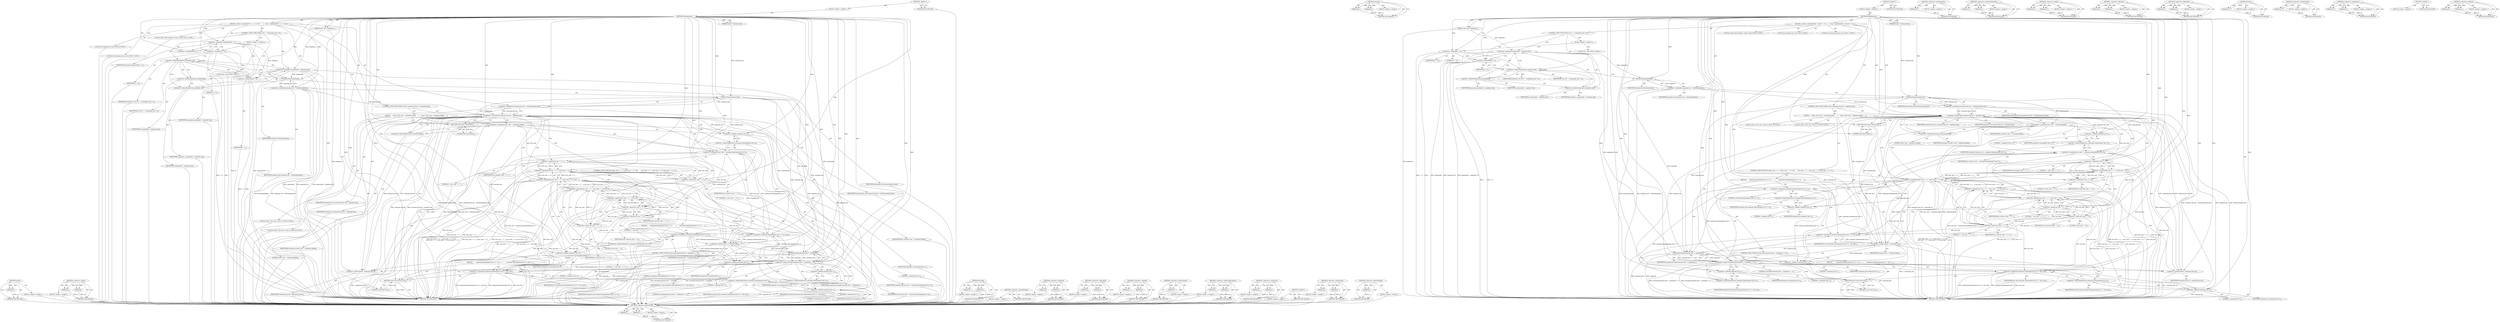 digraph "&lt;operator&gt;.preDecrement" {
vulnerable_164 [label=<(METHOD,&lt;operator&gt;.greaterThan)>];
vulnerable_165 [label=<(PARAM,p1)>];
vulnerable_166 [label=<(PARAM,p2)>];
vulnerable_167 [label=<(BLOCK,&lt;empty&gt;,&lt;empty&gt;)>];
vulnerable_168 [label=<(METHOD_RETURN,ANY)>];
vulnerable_189 [label=<(METHOD,lstrcmpi)>];
vulnerable_190 [label=<(PARAM,p1)>];
vulnerable_191 [label=<(PARAM,p2)>];
vulnerable_192 [label=<(BLOCK,&lt;empty&gt;,&lt;empty&gt;)>];
vulnerable_193 [label=<(METHOD_RETURN,ANY)>];
vulnerable_6 [label=<(METHOD,&lt;global&gt;)<SUB>1</SUB>>];
vulnerable_7 [label=<(BLOCK,&lt;empty&gt;,&lt;empty&gt;)<SUB>1</SUB>>];
vulnerable_8 [label=<(METHOD,FindArgument)<SUB>1</SUB>>];
vulnerable_9 [label=<(PARAM,wchar_t* command_line)<SUB>1</SUB>>];
vulnerable_10 [label=<(PARAM,const char* argument_c)<SUB>1</SUB>>];
vulnerable_11 [label=<(BLOCK,{
  wchar_t argument[50];
   for (int i = 0; ar...,{
  wchar_t argument[50];
   for (int i = 0; ar...)<SUB>1</SUB>>];
vulnerable_12 [label="<(LOCAL,wchar_t[50] argument: wchar_t[50])<SUB>2</SUB>>"];
vulnerable_13 [label=<(CONTROL_STRUCTURE,FOR,for (int i = 0;argument_c[i];++i))<SUB>3</SUB>>];
vulnerable_14 [label=<(BLOCK,&lt;empty&gt;,&lt;empty&gt;)<SUB>3</SUB>>];
vulnerable_15 [label="<(LOCAL,int i: int)<SUB>3</SUB>>"];
vulnerable_16 [label=<(&lt;operator&gt;.assignment,i = 0)<SUB>3</SUB>>];
vulnerable_17 [label=<(IDENTIFIER,i,i = 0)<SUB>3</SUB>>];
vulnerable_18 [label=<(LITERAL,0,i = 0)<SUB>3</SUB>>];
vulnerable_19 [label=<(&lt;operator&gt;.indirectIndexAccess,argument_c[i])<SUB>3</SUB>>];
vulnerable_20 [label=<(IDENTIFIER,argument_c,for (int i = 0;argument_c[i];++i))<SUB>3</SUB>>];
vulnerable_21 [label=<(IDENTIFIER,i,for (int i = 0;argument_c[i];++i))<SUB>3</SUB>>];
vulnerable_22 [label=<(&lt;operator&gt;.preIncrement,++i)<SUB>3</SUB>>];
vulnerable_23 [label=<(IDENTIFIER,i,++i)<SUB>3</SUB>>];
vulnerable_24 [label=<(&lt;operator&gt;.assignment,argument[i] = argument_c[i])<SUB>4</SUB>>];
vulnerable_25 [label=<(&lt;operator&gt;.indirectIndexAccess,argument[i])<SUB>4</SUB>>];
vulnerable_26 [label=<(IDENTIFIER,argument,argument[i] = argument_c[i])<SUB>4</SUB>>];
vulnerable_27 [label=<(IDENTIFIER,i,argument[i] = argument_c[i])<SUB>4</SUB>>];
vulnerable_28 [label=<(&lt;operator&gt;.indirectIndexAccess,argument_c[i])<SUB>4</SUB>>];
vulnerable_29 [label=<(IDENTIFIER,argument_c,argument[i] = argument_c[i])<SUB>4</SUB>>];
vulnerable_30 [label=<(IDENTIFIER,i,argument[i] = argument_c[i])<SUB>4</SUB>>];
vulnerable_31 [label="<(LOCAL,int argument_len: int)<SUB>6</SUB>>"];
vulnerable_32 [label=<(&lt;operator&gt;.assignment,argument_len = lstrlen(argument))<SUB>6</SUB>>];
vulnerable_33 [label=<(IDENTIFIER,argument_len,argument_len = lstrlen(argument))<SUB>6</SUB>>];
vulnerable_34 [label=<(lstrlen,lstrlen(argument))<SUB>6</SUB>>];
vulnerable_35 [label=<(IDENTIFIER,argument,lstrlen(argument))<SUB>6</SUB>>];
vulnerable_36 [label="<(LOCAL,int command_line_len: int)<SUB>7</SUB>>"];
vulnerable_37 [label=<(&lt;operator&gt;.assignment,command_line_len = lstrlen(command_line))<SUB>7</SUB>>];
vulnerable_38 [label=<(IDENTIFIER,command_line_len,command_line_len = lstrlen(command_line))<SUB>7</SUB>>];
vulnerable_39 [label=<(lstrlen,lstrlen(command_line))<SUB>7</SUB>>];
vulnerable_40 [label=<(IDENTIFIER,command_line,lstrlen(command_line))<SUB>7</SUB>>];
vulnerable_41 [label=<(CONTROL_STRUCTURE,WHILE,while (command_line_len &gt; argument_len))<SUB>8</SUB>>];
vulnerable_42 [label=<(&lt;operator&gt;.greaterThan,command_line_len &gt; argument_len)<SUB>8</SUB>>];
vulnerable_43 [label=<(IDENTIFIER,command_line_len,command_line_len &gt; argument_len)<SUB>8</SUB>>];
vulnerable_44 [label=<(IDENTIFIER,argument_len,command_line_len &gt; argument_len)<SUB>8</SUB>>];
vulnerable_45 [label=<(BLOCK,{
    wchar_t first_char = command_line[0];
   ...,{
    wchar_t first_char = command_line[0];
   ...)<SUB>8</SUB>>];
vulnerable_46 [label="<(LOCAL,wchar_t first_char: wchar_t)<SUB>9</SUB>>"];
vulnerable_47 [label=<(&lt;operator&gt;.assignment,first_char = command_line[0])<SUB>9</SUB>>];
vulnerable_48 [label=<(IDENTIFIER,first_char,first_char = command_line[0])<SUB>9</SUB>>];
vulnerable_49 [label=<(&lt;operator&gt;.indirectIndexAccess,command_line[0])<SUB>9</SUB>>];
vulnerable_50 [label=<(IDENTIFIER,command_line,first_char = command_line[0])<SUB>9</SUB>>];
vulnerable_51 [label=<(LITERAL,0,first_char = command_line[0])<SUB>9</SUB>>];
vulnerable_52 [label="<(LOCAL,wchar_t last_char: wchar_t)<SUB>10</SUB>>"];
vulnerable_53 [label=<(&lt;operator&gt;.assignment,last_char = command_line[argument_len+1])<SUB>10</SUB>>];
vulnerable_54 [label=<(IDENTIFIER,last_char,last_char = command_line[argument_len+1])<SUB>10</SUB>>];
vulnerable_55 [label=<(&lt;operator&gt;.indirectIndexAccess,command_line[argument_len+1])<SUB>10</SUB>>];
vulnerable_56 [label=<(IDENTIFIER,command_line,last_char = command_line[argument_len+1])<SUB>10</SUB>>];
vulnerable_57 [label=<(&lt;operator&gt;.addition,argument_len+1)<SUB>10</SUB>>];
vulnerable_58 [label=<(IDENTIFIER,argument_len,argument_len+1)<SUB>10</SUB>>];
vulnerable_59 [label=<(LITERAL,1,argument_len+1)<SUB>10</SUB>>];
vulnerable_60 [label=<(CONTROL_STRUCTURE,IF,if ((first_char == L'-' || first_char == L'/') &amp;&amp;
        (last_char == L' ' || last_char == 0 || last_char == L'=')))<SUB>11</SUB>>];
vulnerable_61 [label=<(&lt;operator&gt;.logicalAnd,(first_char == L'-' || first_char == L'/') &amp;&amp;
 ...)<SUB>11</SUB>>];
vulnerable_62 [label=<(&lt;operator&gt;.logicalOr,first_char == L'-' || first_char == L'/')<SUB>11</SUB>>];
vulnerable_63 [label=<(&lt;operator&gt;.equals,first_char == L'-')<SUB>11</SUB>>];
vulnerable_64 [label=<(IDENTIFIER,first_char,first_char == L'-')<SUB>11</SUB>>];
vulnerable_65 [label=<(LITERAL,L'-',first_char == L'-')<SUB>11</SUB>>];
vulnerable_66 [label=<(&lt;operator&gt;.equals,first_char == L'/')<SUB>11</SUB>>];
vulnerable_67 [label=<(IDENTIFIER,first_char,first_char == L'/')<SUB>11</SUB>>];
vulnerable_68 [label=<(LITERAL,L'/',first_char == L'/')<SUB>11</SUB>>];
vulnerable_69 [label=<(&lt;operator&gt;.logicalOr,last_char == L' ' || last_char == 0 || last_cha...)<SUB>12</SUB>>];
vulnerable_70 [label=<(&lt;operator&gt;.logicalOr,last_char == L' ' || last_char == 0)<SUB>12</SUB>>];
vulnerable_71 [label=<(&lt;operator&gt;.equals,last_char == L' ')<SUB>12</SUB>>];
vulnerable_72 [label=<(IDENTIFIER,last_char,last_char == L' ')<SUB>12</SUB>>];
vulnerable_73 [label=<(LITERAL,L' ',last_char == L' ')<SUB>12</SUB>>];
vulnerable_74 [label=<(&lt;operator&gt;.equals,last_char == 0)<SUB>12</SUB>>];
vulnerable_75 [label=<(IDENTIFIER,last_char,last_char == 0)<SUB>12</SUB>>];
vulnerable_76 [label=<(LITERAL,0,last_char == 0)<SUB>12</SUB>>];
vulnerable_77 [label=<(&lt;operator&gt;.equals,last_char == L'=')<SUB>12</SUB>>];
vulnerable_78 [label=<(IDENTIFIER,last_char,last_char == L'=')<SUB>12</SUB>>];
vulnerable_79 [label=<(LITERAL,L'=',last_char == L'=')<SUB>12</SUB>>];
vulnerable_80 [label=<(BLOCK,{
      command_line[argument_len+1] = 0;
     ...,{
      command_line[argument_len+1] = 0;
     ...)<SUB>12</SUB>>];
vulnerable_81 [label=<(&lt;operator&gt;.assignment,command_line[argument_len+1] = 0)<SUB>13</SUB>>];
vulnerable_82 [label=<(&lt;operator&gt;.indirectIndexAccess,command_line[argument_len+1])<SUB>13</SUB>>];
vulnerable_83 [label=<(IDENTIFIER,command_line,command_line[argument_len+1] = 0)<SUB>13</SUB>>];
vulnerable_84 [label=<(&lt;operator&gt;.addition,argument_len+1)<SUB>13</SUB>>];
vulnerable_85 [label=<(IDENTIFIER,argument_len,argument_len+1)<SUB>13</SUB>>];
vulnerable_86 [label=<(LITERAL,1,argument_len+1)<SUB>13</SUB>>];
vulnerable_87 [label=<(LITERAL,0,command_line[argument_len+1] = 0)<SUB>13</SUB>>];
vulnerable_88 [label=<(CONTROL_STRUCTURE,IF,if (lstrcmpi(command_line+1, argument) == 0))<SUB>14</SUB>>];
vulnerable_89 [label=<(&lt;operator&gt;.equals,lstrcmpi(command_line+1, argument) == 0)<SUB>14</SUB>>];
vulnerable_90 [label=<(lstrcmpi,lstrcmpi(command_line+1, argument))<SUB>14</SUB>>];
vulnerable_91 [label=<(&lt;operator&gt;.addition,command_line+1)<SUB>14</SUB>>];
vulnerable_92 [label=<(IDENTIFIER,command_line,command_line+1)<SUB>14</SUB>>];
vulnerable_93 [label=<(LITERAL,1,command_line+1)<SUB>14</SUB>>];
vulnerable_94 [label=<(IDENTIFIER,argument,lstrcmpi(command_line+1, argument))<SUB>14</SUB>>];
vulnerable_95 [label=<(LITERAL,0,lstrcmpi(command_line+1, argument) == 0)<SUB>14</SUB>>];
vulnerable_96 [label=<(BLOCK,{
        command_line[argument_len+1] = last_c...,{
        command_line[argument_len+1] = last_c...)<SUB>14</SUB>>];
vulnerable_97 [label=<(&lt;operator&gt;.assignment,command_line[argument_len+1] = last_char)<SUB>15</SUB>>];
vulnerable_98 [label=<(&lt;operator&gt;.indirectIndexAccess,command_line[argument_len+1])<SUB>15</SUB>>];
vulnerable_99 [label=<(IDENTIFIER,command_line,command_line[argument_len+1] = last_char)<SUB>15</SUB>>];
vulnerable_100 [label=<(&lt;operator&gt;.addition,argument_len+1)<SUB>15</SUB>>];
vulnerable_101 [label=<(IDENTIFIER,argument_len,argument_len+1)<SUB>15</SUB>>];
vulnerable_102 [label=<(LITERAL,1,argument_len+1)<SUB>15</SUB>>];
vulnerable_103 [label=<(IDENTIFIER,last_char,command_line[argument_len+1] = last_char)<SUB>15</SUB>>];
vulnerable_104 [label=<(RETURN,return true;,return true;)<SUB>16</SUB>>];
vulnerable_105 [label=<(LITERAL,true,return true;)<SUB>16</SUB>>];
vulnerable_106 [label=<(&lt;operator&gt;.assignment,command_line[argument_len+1] = last_char)<SUB>18</SUB>>];
vulnerable_107 [label=<(&lt;operator&gt;.indirectIndexAccess,command_line[argument_len+1])<SUB>18</SUB>>];
vulnerable_108 [label=<(IDENTIFIER,command_line,command_line[argument_len+1] = last_char)<SUB>18</SUB>>];
vulnerable_109 [label=<(&lt;operator&gt;.addition,argument_len+1)<SUB>18</SUB>>];
vulnerable_110 [label=<(IDENTIFIER,argument_len,argument_len+1)<SUB>18</SUB>>];
vulnerable_111 [label=<(LITERAL,1,argument_len+1)<SUB>18</SUB>>];
vulnerable_112 [label=<(IDENTIFIER,last_char,command_line[argument_len+1] = last_char)<SUB>18</SUB>>];
vulnerable_113 [label=<(&lt;operator&gt;.preIncrement,++command_line)<SUB>20</SUB>>];
vulnerable_114 [label=<(IDENTIFIER,command_line,++command_line)<SUB>20</SUB>>];
vulnerable_115 [label=<(&lt;operator&gt;.preDecrement,--command_line_len)<SUB>21</SUB>>];
vulnerable_116 [label=<(IDENTIFIER,command_line_len,--command_line_len)<SUB>21</SUB>>];
vulnerable_117 [label=<(RETURN,return false;,return false;)<SUB>23</SUB>>];
vulnerable_118 [label=<(LITERAL,false,return false;)<SUB>23</SUB>>];
vulnerable_119 [label=<(METHOD_RETURN,bool)<SUB>1</SUB>>];
vulnerable_121 [label=<(METHOD_RETURN,ANY)<SUB>1</SUB>>];
vulnerable_194 [label=<(METHOD,&lt;operator&gt;.preDecrement)>];
vulnerable_195 [label=<(PARAM,p1)>];
vulnerable_196 [label=<(BLOCK,&lt;empty&gt;,&lt;empty&gt;)>];
vulnerable_197 [label=<(METHOD_RETURN,ANY)>];
vulnerable_151 [label=<(METHOD,&lt;operator&gt;.indirectIndexAccess)>];
vulnerable_152 [label=<(PARAM,p1)>];
vulnerable_153 [label=<(PARAM,p2)>];
vulnerable_154 [label=<(BLOCK,&lt;empty&gt;,&lt;empty&gt;)>];
vulnerable_155 [label=<(METHOD_RETURN,ANY)>];
vulnerable_184 [label=<(METHOD,&lt;operator&gt;.equals)>];
vulnerable_185 [label=<(PARAM,p1)>];
vulnerable_186 [label=<(PARAM,p2)>];
vulnerable_187 [label=<(BLOCK,&lt;empty&gt;,&lt;empty&gt;)>];
vulnerable_188 [label=<(METHOD_RETURN,ANY)>];
vulnerable_179 [label=<(METHOD,&lt;operator&gt;.logicalOr)>];
vulnerable_180 [label=<(PARAM,p1)>];
vulnerable_181 [label=<(PARAM,p2)>];
vulnerable_182 [label=<(BLOCK,&lt;empty&gt;,&lt;empty&gt;)>];
vulnerable_183 [label=<(METHOD_RETURN,ANY)>];
vulnerable_174 [label=<(METHOD,&lt;operator&gt;.logicalAnd)>];
vulnerable_175 [label=<(PARAM,p1)>];
vulnerable_176 [label=<(PARAM,p2)>];
vulnerable_177 [label=<(BLOCK,&lt;empty&gt;,&lt;empty&gt;)>];
vulnerable_178 [label=<(METHOD_RETURN,ANY)>];
vulnerable_160 [label=<(METHOD,lstrlen)>];
vulnerable_161 [label=<(PARAM,p1)>];
vulnerable_162 [label=<(BLOCK,&lt;empty&gt;,&lt;empty&gt;)>];
vulnerable_163 [label=<(METHOD_RETURN,ANY)>];
vulnerable_156 [label=<(METHOD,&lt;operator&gt;.preIncrement)>];
vulnerable_157 [label=<(PARAM,p1)>];
vulnerable_158 [label=<(BLOCK,&lt;empty&gt;,&lt;empty&gt;)>];
vulnerable_159 [label=<(METHOD_RETURN,ANY)>];
vulnerable_146 [label=<(METHOD,&lt;operator&gt;.assignment)>];
vulnerable_147 [label=<(PARAM,p1)>];
vulnerable_148 [label=<(PARAM,p2)>];
vulnerable_149 [label=<(BLOCK,&lt;empty&gt;,&lt;empty&gt;)>];
vulnerable_150 [label=<(METHOD_RETURN,ANY)>];
vulnerable_140 [label=<(METHOD,&lt;global&gt;)<SUB>1</SUB>>];
vulnerable_141 [label=<(BLOCK,&lt;empty&gt;,&lt;empty&gt;)>];
vulnerable_142 [label=<(METHOD_RETURN,ANY)>];
vulnerable_169 [label=<(METHOD,&lt;operator&gt;.addition)>];
vulnerable_170 [label=<(PARAM,p1)>];
vulnerable_171 [label=<(PARAM,p2)>];
vulnerable_172 [label=<(BLOCK,&lt;empty&gt;,&lt;empty&gt;)>];
vulnerable_173 [label=<(METHOD_RETURN,ANY)>];
fixed_166 [label=<(METHOD,lstrlen)>];
fixed_167 [label=<(PARAM,p1)>];
fixed_168 [label=<(BLOCK,&lt;empty&gt;,&lt;empty&gt;)>];
fixed_169 [label=<(METHOD_RETURN,ANY)>];
fixed_190 [label=<(METHOD,&lt;operator&gt;.equals)>];
fixed_191 [label=<(PARAM,p1)>];
fixed_192 [label=<(PARAM,p2)>];
fixed_193 [label=<(BLOCK,&lt;empty&gt;,&lt;empty&gt;)>];
fixed_194 [label=<(METHOD_RETURN,ANY)>];
fixed_6 [label=<(METHOD,&lt;global&gt;)<SUB>1</SUB>>];
fixed_7 [label=<(BLOCK,&lt;empty&gt;,&lt;empty&gt;)<SUB>1</SUB>>];
fixed_8 [label=<(METHOD,FindArgument)<SUB>1</SUB>>];
fixed_9 [label=<(PARAM,wchar_t* command_line)<SUB>1</SUB>>];
fixed_10 [label=<(PARAM,const char* argument_c)<SUB>1</SUB>>];
fixed_11 [label=<(BLOCK,{
  wchar_t argument[50] = {};
   for (int i = ...,{
  wchar_t argument[50] = {};
   for (int i = ...)<SUB>1</SUB>>];
fixed_12 [label="<(LOCAL,wchar_t[50] argument: wchar_t[50])<SUB>2</SUB>>"];
fixed_13 [label=<(&lt;operator&gt;.assignment,argument[50] = {})<SUB>2</SUB>>];
fixed_14 [label=<(IDENTIFIER,argument,argument[50] = {})<SUB>2</SUB>>];
fixed_15 [label=<(&lt;operator&gt;.arrayInitializer,{})<SUB>2</SUB>>];
fixed_16 [label=<(CONTROL_STRUCTURE,FOR,for (int i = 0;argument_c[i];++i))<SUB>3</SUB>>];
fixed_17 [label=<(BLOCK,&lt;empty&gt;,&lt;empty&gt;)<SUB>3</SUB>>];
fixed_18 [label="<(LOCAL,int i: int)<SUB>3</SUB>>"];
fixed_19 [label=<(&lt;operator&gt;.assignment,i = 0)<SUB>3</SUB>>];
fixed_20 [label=<(IDENTIFIER,i,i = 0)<SUB>3</SUB>>];
fixed_21 [label=<(LITERAL,0,i = 0)<SUB>3</SUB>>];
fixed_22 [label=<(&lt;operator&gt;.indirectIndexAccess,argument_c[i])<SUB>3</SUB>>];
fixed_23 [label=<(IDENTIFIER,argument_c,for (int i = 0;argument_c[i];++i))<SUB>3</SUB>>];
fixed_24 [label=<(IDENTIFIER,i,for (int i = 0;argument_c[i];++i))<SUB>3</SUB>>];
fixed_25 [label=<(&lt;operator&gt;.preIncrement,++i)<SUB>3</SUB>>];
fixed_26 [label=<(IDENTIFIER,i,++i)<SUB>3</SUB>>];
fixed_27 [label=<(&lt;operator&gt;.assignment,argument[i] = argument_c[i])<SUB>4</SUB>>];
fixed_28 [label=<(&lt;operator&gt;.indirectIndexAccess,argument[i])<SUB>4</SUB>>];
fixed_29 [label=<(IDENTIFIER,argument,argument[i] = argument_c[i])<SUB>4</SUB>>];
fixed_30 [label=<(IDENTIFIER,i,argument[i] = argument_c[i])<SUB>4</SUB>>];
fixed_31 [label=<(&lt;operator&gt;.indirectIndexAccess,argument_c[i])<SUB>4</SUB>>];
fixed_32 [label=<(IDENTIFIER,argument_c,argument[i] = argument_c[i])<SUB>4</SUB>>];
fixed_33 [label=<(IDENTIFIER,i,argument[i] = argument_c[i])<SUB>4</SUB>>];
fixed_34 [label="<(LOCAL,int argument_len: int)<SUB>6</SUB>>"];
fixed_35 [label=<(&lt;operator&gt;.assignment,argument_len = lstrlen(argument))<SUB>6</SUB>>];
fixed_36 [label=<(IDENTIFIER,argument_len,argument_len = lstrlen(argument))<SUB>6</SUB>>];
fixed_37 [label=<(lstrlen,lstrlen(argument))<SUB>6</SUB>>];
fixed_38 [label=<(IDENTIFIER,argument,lstrlen(argument))<SUB>6</SUB>>];
fixed_39 [label="<(LOCAL,int command_line_len: int)<SUB>7</SUB>>"];
fixed_40 [label=<(&lt;operator&gt;.assignment,command_line_len = lstrlen(command_line))<SUB>7</SUB>>];
fixed_41 [label=<(IDENTIFIER,command_line_len,command_line_len = lstrlen(command_line))<SUB>7</SUB>>];
fixed_42 [label=<(lstrlen,lstrlen(command_line))<SUB>7</SUB>>];
fixed_43 [label=<(IDENTIFIER,command_line,lstrlen(command_line))<SUB>7</SUB>>];
fixed_44 [label=<(CONTROL_STRUCTURE,WHILE,while (command_line_len &gt; argument_len))<SUB>8</SUB>>];
fixed_45 [label=<(&lt;operator&gt;.greaterThan,command_line_len &gt; argument_len)<SUB>8</SUB>>];
fixed_46 [label=<(IDENTIFIER,command_line_len,command_line_len &gt; argument_len)<SUB>8</SUB>>];
fixed_47 [label=<(IDENTIFIER,argument_len,command_line_len &gt; argument_len)<SUB>8</SUB>>];
fixed_48 [label=<(BLOCK,{
    wchar_t first_char = command_line[0];
   ...,{
    wchar_t first_char = command_line[0];
   ...)<SUB>8</SUB>>];
fixed_49 [label="<(LOCAL,wchar_t first_char: wchar_t)<SUB>9</SUB>>"];
fixed_50 [label=<(&lt;operator&gt;.assignment,first_char = command_line[0])<SUB>9</SUB>>];
fixed_51 [label=<(IDENTIFIER,first_char,first_char = command_line[0])<SUB>9</SUB>>];
fixed_52 [label=<(&lt;operator&gt;.indirectIndexAccess,command_line[0])<SUB>9</SUB>>];
fixed_53 [label=<(IDENTIFIER,command_line,first_char = command_line[0])<SUB>9</SUB>>];
fixed_54 [label=<(LITERAL,0,first_char = command_line[0])<SUB>9</SUB>>];
fixed_55 [label="<(LOCAL,wchar_t last_char: wchar_t)<SUB>10</SUB>>"];
fixed_56 [label=<(&lt;operator&gt;.assignment,last_char = command_line[argument_len+1])<SUB>10</SUB>>];
fixed_57 [label=<(IDENTIFIER,last_char,last_char = command_line[argument_len+1])<SUB>10</SUB>>];
fixed_58 [label=<(&lt;operator&gt;.indirectIndexAccess,command_line[argument_len+1])<SUB>10</SUB>>];
fixed_59 [label=<(IDENTIFIER,command_line,last_char = command_line[argument_len+1])<SUB>10</SUB>>];
fixed_60 [label=<(&lt;operator&gt;.addition,argument_len+1)<SUB>10</SUB>>];
fixed_61 [label=<(IDENTIFIER,argument_len,argument_len+1)<SUB>10</SUB>>];
fixed_62 [label=<(LITERAL,1,argument_len+1)<SUB>10</SUB>>];
fixed_63 [label=<(CONTROL_STRUCTURE,IF,if ((first_char == L'-' || first_char == L'/') &amp;&amp;
        (last_char == L' ' || last_char == 0 || last_char == L'=')))<SUB>11</SUB>>];
fixed_64 [label=<(&lt;operator&gt;.logicalAnd,(first_char == L'-' || first_char == L'/') &amp;&amp;
 ...)<SUB>11</SUB>>];
fixed_65 [label=<(&lt;operator&gt;.logicalOr,first_char == L'-' || first_char == L'/')<SUB>11</SUB>>];
fixed_66 [label=<(&lt;operator&gt;.equals,first_char == L'-')<SUB>11</SUB>>];
fixed_67 [label=<(IDENTIFIER,first_char,first_char == L'-')<SUB>11</SUB>>];
fixed_68 [label=<(LITERAL,L'-',first_char == L'-')<SUB>11</SUB>>];
fixed_69 [label=<(&lt;operator&gt;.equals,first_char == L'/')<SUB>11</SUB>>];
fixed_70 [label=<(IDENTIFIER,first_char,first_char == L'/')<SUB>11</SUB>>];
fixed_71 [label=<(LITERAL,L'/',first_char == L'/')<SUB>11</SUB>>];
fixed_72 [label=<(&lt;operator&gt;.logicalOr,last_char == L' ' || last_char == 0 || last_cha...)<SUB>12</SUB>>];
fixed_73 [label=<(&lt;operator&gt;.logicalOr,last_char == L' ' || last_char == 0)<SUB>12</SUB>>];
fixed_74 [label=<(&lt;operator&gt;.equals,last_char == L' ')<SUB>12</SUB>>];
fixed_75 [label=<(IDENTIFIER,last_char,last_char == L' ')<SUB>12</SUB>>];
fixed_76 [label=<(LITERAL,L' ',last_char == L' ')<SUB>12</SUB>>];
fixed_77 [label=<(&lt;operator&gt;.equals,last_char == 0)<SUB>12</SUB>>];
fixed_78 [label=<(IDENTIFIER,last_char,last_char == 0)<SUB>12</SUB>>];
fixed_79 [label=<(LITERAL,0,last_char == 0)<SUB>12</SUB>>];
fixed_80 [label=<(&lt;operator&gt;.equals,last_char == L'=')<SUB>12</SUB>>];
fixed_81 [label=<(IDENTIFIER,last_char,last_char == L'=')<SUB>12</SUB>>];
fixed_82 [label=<(LITERAL,L'=',last_char == L'=')<SUB>12</SUB>>];
fixed_83 [label=<(BLOCK,{
      command_line[argument_len+1] = 0;
     ...,{
      command_line[argument_len+1] = 0;
     ...)<SUB>12</SUB>>];
fixed_84 [label=<(&lt;operator&gt;.assignment,command_line[argument_len+1] = 0)<SUB>13</SUB>>];
fixed_85 [label=<(&lt;operator&gt;.indirectIndexAccess,command_line[argument_len+1])<SUB>13</SUB>>];
fixed_86 [label=<(IDENTIFIER,command_line,command_line[argument_len+1] = 0)<SUB>13</SUB>>];
fixed_87 [label=<(&lt;operator&gt;.addition,argument_len+1)<SUB>13</SUB>>];
fixed_88 [label=<(IDENTIFIER,argument_len,argument_len+1)<SUB>13</SUB>>];
fixed_89 [label=<(LITERAL,1,argument_len+1)<SUB>13</SUB>>];
fixed_90 [label=<(LITERAL,0,command_line[argument_len+1] = 0)<SUB>13</SUB>>];
fixed_91 [label=<(CONTROL_STRUCTURE,IF,if (lstrcmpi(command_line+1, argument) == 0))<SUB>14</SUB>>];
fixed_92 [label=<(&lt;operator&gt;.equals,lstrcmpi(command_line+1, argument) == 0)<SUB>14</SUB>>];
fixed_93 [label=<(lstrcmpi,lstrcmpi(command_line+1, argument))<SUB>14</SUB>>];
fixed_94 [label=<(&lt;operator&gt;.addition,command_line+1)<SUB>14</SUB>>];
fixed_95 [label=<(IDENTIFIER,command_line,command_line+1)<SUB>14</SUB>>];
fixed_96 [label=<(LITERAL,1,command_line+1)<SUB>14</SUB>>];
fixed_97 [label=<(IDENTIFIER,argument,lstrcmpi(command_line+1, argument))<SUB>14</SUB>>];
fixed_98 [label=<(LITERAL,0,lstrcmpi(command_line+1, argument) == 0)<SUB>14</SUB>>];
fixed_99 [label=<(BLOCK,{
        command_line[argument_len+1] = last_c...,{
        command_line[argument_len+1] = last_c...)<SUB>14</SUB>>];
fixed_100 [label=<(&lt;operator&gt;.assignment,command_line[argument_len+1] = last_char)<SUB>15</SUB>>];
fixed_101 [label=<(&lt;operator&gt;.indirectIndexAccess,command_line[argument_len+1])<SUB>15</SUB>>];
fixed_102 [label=<(IDENTIFIER,command_line,command_line[argument_len+1] = last_char)<SUB>15</SUB>>];
fixed_103 [label=<(&lt;operator&gt;.addition,argument_len+1)<SUB>15</SUB>>];
fixed_104 [label=<(IDENTIFIER,argument_len,argument_len+1)<SUB>15</SUB>>];
fixed_105 [label=<(LITERAL,1,argument_len+1)<SUB>15</SUB>>];
fixed_106 [label=<(IDENTIFIER,last_char,command_line[argument_len+1] = last_char)<SUB>15</SUB>>];
fixed_107 [label=<(RETURN,return true;,return true;)<SUB>16</SUB>>];
fixed_108 [label=<(LITERAL,true,return true;)<SUB>16</SUB>>];
fixed_109 [label=<(&lt;operator&gt;.assignment,command_line[argument_len+1] = last_char)<SUB>18</SUB>>];
fixed_110 [label=<(&lt;operator&gt;.indirectIndexAccess,command_line[argument_len+1])<SUB>18</SUB>>];
fixed_111 [label=<(IDENTIFIER,command_line,command_line[argument_len+1] = last_char)<SUB>18</SUB>>];
fixed_112 [label=<(&lt;operator&gt;.addition,argument_len+1)<SUB>18</SUB>>];
fixed_113 [label=<(IDENTIFIER,argument_len,argument_len+1)<SUB>18</SUB>>];
fixed_114 [label=<(LITERAL,1,argument_len+1)<SUB>18</SUB>>];
fixed_115 [label=<(IDENTIFIER,last_char,command_line[argument_len+1] = last_char)<SUB>18</SUB>>];
fixed_116 [label=<(&lt;operator&gt;.preIncrement,++command_line)<SUB>20</SUB>>];
fixed_117 [label=<(IDENTIFIER,command_line,++command_line)<SUB>20</SUB>>];
fixed_118 [label=<(&lt;operator&gt;.preDecrement,--command_line_len)<SUB>21</SUB>>];
fixed_119 [label=<(IDENTIFIER,command_line_len,--command_line_len)<SUB>21</SUB>>];
fixed_120 [label=<(RETURN,return false;,return false;)<SUB>23</SUB>>];
fixed_121 [label=<(LITERAL,false,return false;)<SUB>23</SUB>>];
fixed_122 [label=<(METHOD_RETURN,bool)<SUB>1</SUB>>];
fixed_124 [label=<(METHOD_RETURN,ANY)<SUB>1</SUB>>];
fixed_195 [label=<(METHOD,lstrcmpi)>];
fixed_196 [label=<(PARAM,p1)>];
fixed_197 [label=<(PARAM,p2)>];
fixed_198 [label=<(BLOCK,&lt;empty&gt;,&lt;empty&gt;)>];
fixed_199 [label=<(METHOD_RETURN,ANY)>];
fixed_154 [label=<(METHOD,&lt;operator&gt;.arrayInitializer)>];
fixed_155 [label=<(BLOCK,&lt;empty&gt;,&lt;empty&gt;)>];
fixed_156 [label=<(METHOD_RETURN,ANY)>];
fixed_185 [label=<(METHOD,&lt;operator&gt;.logicalOr)>];
fixed_186 [label=<(PARAM,p1)>];
fixed_187 [label=<(PARAM,p2)>];
fixed_188 [label=<(BLOCK,&lt;empty&gt;,&lt;empty&gt;)>];
fixed_189 [label=<(METHOD_RETURN,ANY)>];
fixed_180 [label=<(METHOD,&lt;operator&gt;.logicalAnd)>];
fixed_181 [label=<(PARAM,p1)>];
fixed_182 [label=<(PARAM,p2)>];
fixed_183 [label=<(BLOCK,&lt;empty&gt;,&lt;empty&gt;)>];
fixed_184 [label=<(METHOD_RETURN,ANY)>];
fixed_175 [label=<(METHOD,&lt;operator&gt;.addition)>];
fixed_176 [label=<(PARAM,p1)>];
fixed_177 [label=<(PARAM,p2)>];
fixed_178 [label=<(BLOCK,&lt;empty&gt;,&lt;empty&gt;)>];
fixed_179 [label=<(METHOD_RETURN,ANY)>];
fixed_162 [label=<(METHOD,&lt;operator&gt;.preIncrement)>];
fixed_163 [label=<(PARAM,p1)>];
fixed_164 [label=<(BLOCK,&lt;empty&gt;,&lt;empty&gt;)>];
fixed_165 [label=<(METHOD_RETURN,ANY)>];
fixed_157 [label=<(METHOD,&lt;operator&gt;.indirectIndexAccess)>];
fixed_158 [label=<(PARAM,p1)>];
fixed_159 [label=<(PARAM,p2)>];
fixed_160 [label=<(BLOCK,&lt;empty&gt;,&lt;empty&gt;)>];
fixed_161 [label=<(METHOD_RETURN,ANY)>];
fixed_149 [label=<(METHOD,&lt;operator&gt;.assignment)>];
fixed_150 [label=<(PARAM,p1)>];
fixed_151 [label=<(PARAM,p2)>];
fixed_152 [label=<(BLOCK,&lt;empty&gt;,&lt;empty&gt;)>];
fixed_153 [label=<(METHOD_RETURN,ANY)>];
fixed_143 [label=<(METHOD,&lt;global&gt;)<SUB>1</SUB>>];
fixed_144 [label=<(BLOCK,&lt;empty&gt;,&lt;empty&gt;)>];
fixed_145 [label=<(METHOD_RETURN,ANY)>];
fixed_170 [label=<(METHOD,&lt;operator&gt;.greaterThan)>];
fixed_171 [label=<(PARAM,p1)>];
fixed_172 [label=<(PARAM,p2)>];
fixed_173 [label=<(BLOCK,&lt;empty&gt;,&lt;empty&gt;)>];
fixed_174 [label=<(METHOD_RETURN,ANY)>];
fixed_200 [label=<(METHOD,&lt;operator&gt;.preDecrement)>];
fixed_201 [label=<(PARAM,p1)>];
fixed_202 [label=<(BLOCK,&lt;empty&gt;,&lt;empty&gt;)>];
fixed_203 [label=<(METHOD_RETURN,ANY)>];
vulnerable_164 -> vulnerable_165  [key=0, label="AST: "];
vulnerable_164 -> vulnerable_165  [key=1, label="DDG: "];
vulnerable_164 -> vulnerable_167  [key=0, label="AST: "];
vulnerable_164 -> vulnerable_166  [key=0, label="AST: "];
vulnerable_164 -> vulnerable_166  [key=1, label="DDG: "];
vulnerable_164 -> vulnerable_168  [key=0, label="AST: "];
vulnerable_164 -> vulnerable_168  [key=1, label="CFG: "];
vulnerable_165 -> vulnerable_168  [key=0, label="DDG: p1"];
vulnerable_166 -> vulnerable_168  [key=0, label="DDG: p2"];
vulnerable_189 -> vulnerable_190  [key=0, label="AST: "];
vulnerable_189 -> vulnerable_190  [key=1, label="DDG: "];
vulnerable_189 -> vulnerable_192  [key=0, label="AST: "];
vulnerable_189 -> vulnerable_191  [key=0, label="AST: "];
vulnerable_189 -> vulnerable_191  [key=1, label="DDG: "];
vulnerable_189 -> vulnerable_193  [key=0, label="AST: "];
vulnerable_189 -> vulnerable_193  [key=1, label="CFG: "];
vulnerable_190 -> vulnerable_193  [key=0, label="DDG: p1"];
vulnerable_191 -> vulnerable_193  [key=0, label="DDG: p2"];
vulnerable_6 -> vulnerable_7  [key=0, label="AST: "];
vulnerable_6 -> vulnerable_121  [key=0, label="AST: "];
vulnerable_6 -> vulnerable_121  [key=1, label="CFG: "];
vulnerable_7 -> vulnerable_8  [key=0, label="AST: "];
vulnerable_8 -> vulnerable_9  [key=0, label="AST: "];
vulnerable_8 -> vulnerable_9  [key=1, label="DDG: "];
vulnerable_8 -> vulnerable_10  [key=0, label="AST: "];
vulnerable_8 -> vulnerable_10  [key=1, label="DDG: "];
vulnerable_8 -> vulnerable_11  [key=0, label="AST: "];
vulnerable_8 -> vulnerable_119  [key=0, label="AST: "];
vulnerable_8 -> vulnerable_16  [key=0, label="CFG: "];
vulnerable_8 -> vulnerable_16  [key=1, label="DDG: "];
vulnerable_8 -> vulnerable_117  [key=0, label="DDG: "];
vulnerable_8 -> vulnerable_118  [key=0, label="DDG: "];
vulnerable_8 -> vulnerable_22  [key=0, label="DDG: "];
vulnerable_8 -> vulnerable_34  [key=0, label="DDG: "];
vulnerable_8 -> vulnerable_39  [key=0, label="DDG: "];
vulnerable_8 -> vulnerable_42  [key=0, label="DDG: "];
vulnerable_8 -> vulnerable_113  [key=0, label="DDG: "];
vulnerable_8 -> vulnerable_115  [key=0, label="DDG: "];
vulnerable_8 -> vulnerable_81  [key=0, label="DDG: "];
vulnerable_8 -> vulnerable_106  [key=0, label="DDG: "];
vulnerable_8 -> vulnerable_57  [key=0, label="DDG: "];
vulnerable_8 -> vulnerable_63  [key=0, label="DDG: "];
vulnerable_8 -> vulnerable_66  [key=0, label="DDG: "];
vulnerable_8 -> vulnerable_77  [key=0, label="DDG: "];
vulnerable_8 -> vulnerable_89  [key=0, label="DDG: "];
vulnerable_8 -> vulnerable_97  [key=0, label="DDG: "];
vulnerable_8 -> vulnerable_104  [key=0, label="DDG: "];
vulnerable_8 -> vulnerable_71  [key=0, label="DDG: "];
vulnerable_8 -> vulnerable_74  [key=0, label="DDG: "];
vulnerable_8 -> vulnerable_84  [key=0, label="DDG: "];
vulnerable_8 -> vulnerable_90  [key=0, label="DDG: "];
vulnerable_8 -> vulnerable_105  [key=0, label="DDG: "];
vulnerable_8 -> vulnerable_109  [key=0, label="DDG: "];
vulnerable_8 -> vulnerable_91  [key=0, label="DDG: "];
vulnerable_8 -> vulnerable_100  [key=0, label="DDG: "];
vulnerable_9 -> vulnerable_39  [key=0, label="DDG: command_line"];
vulnerable_10 -> vulnerable_119  [key=0, label="DDG: argument_c"];
vulnerable_10 -> vulnerable_24  [key=0, label="DDG: argument_c"];
vulnerable_11 -> vulnerable_12  [key=0, label="AST: "];
vulnerable_11 -> vulnerable_13  [key=0, label="AST: "];
vulnerable_11 -> vulnerable_31  [key=0, label="AST: "];
vulnerable_11 -> vulnerable_32  [key=0, label="AST: "];
vulnerable_11 -> vulnerable_36  [key=0, label="AST: "];
vulnerable_11 -> vulnerable_37  [key=0, label="AST: "];
vulnerable_11 -> vulnerable_41  [key=0, label="AST: "];
vulnerable_11 -> vulnerable_117  [key=0, label="AST: "];
vulnerable_13 -> vulnerable_14  [key=0, label="AST: "];
vulnerable_13 -> vulnerable_19  [key=0, label="AST: "];
vulnerable_13 -> vulnerable_22  [key=0, label="AST: "];
vulnerable_13 -> vulnerable_24  [key=0, label="AST: "];
vulnerable_14 -> vulnerable_15  [key=0, label="AST: "];
vulnerable_14 -> vulnerable_16  [key=0, label="AST: "];
vulnerable_16 -> vulnerable_17  [key=0, label="AST: "];
vulnerable_16 -> vulnerable_18  [key=0, label="AST: "];
vulnerable_16 -> vulnerable_19  [key=0, label="CFG: "];
vulnerable_16 -> vulnerable_119  [key=0, label="DDG: i"];
vulnerable_16 -> vulnerable_119  [key=1, label="DDG: i = 0"];
vulnerable_16 -> vulnerable_22  [key=0, label="DDG: i"];
vulnerable_19 -> vulnerable_20  [key=0, label="AST: "];
vulnerable_19 -> vulnerable_21  [key=0, label="AST: "];
vulnerable_19 -> vulnerable_25  [key=0, label="CFG: "];
vulnerable_19 -> vulnerable_25  [key=1, label="CDG: "];
vulnerable_19 -> vulnerable_34  [key=0, label="CFG: "];
vulnerable_19 -> vulnerable_19  [key=0, label="CDG: "];
vulnerable_19 -> vulnerable_28  [key=0, label="CDG: "];
vulnerable_19 -> vulnerable_22  [key=0, label="CDG: "];
vulnerable_19 -> vulnerable_24  [key=0, label="CDG: "];
vulnerable_22 -> vulnerable_23  [key=0, label="AST: "];
vulnerable_22 -> vulnerable_19  [key=0, label="CFG: "];
vulnerable_22 -> vulnerable_119  [key=0, label="DDG: i"];
vulnerable_22 -> vulnerable_119  [key=1, label="DDG: ++i"];
vulnerable_24 -> vulnerable_25  [key=0, label="AST: "];
vulnerable_24 -> vulnerable_28  [key=0, label="AST: "];
vulnerable_24 -> vulnerable_22  [key=0, label="CFG: "];
vulnerable_24 -> vulnerable_119  [key=0, label="DDG: argument[i]"];
vulnerable_24 -> vulnerable_119  [key=1, label="DDG: argument_c[i]"];
vulnerable_24 -> vulnerable_119  [key=2, label="DDG: argument[i] = argument_c[i]"];
vulnerable_24 -> vulnerable_34  [key=0, label="DDG: argument[i]"];
vulnerable_24 -> vulnerable_90  [key=0, label="DDG: argument[i]"];
vulnerable_25 -> vulnerable_26  [key=0, label="AST: "];
vulnerable_25 -> vulnerable_27  [key=0, label="AST: "];
vulnerable_25 -> vulnerable_28  [key=0, label="CFG: "];
vulnerable_28 -> vulnerable_29  [key=0, label="AST: "];
vulnerable_28 -> vulnerable_30  [key=0, label="AST: "];
vulnerable_28 -> vulnerable_24  [key=0, label="CFG: "];
vulnerable_32 -> vulnerable_33  [key=0, label="AST: "];
vulnerable_32 -> vulnerable_34  [key=0, label="AST: "];
vulnerable_32 -> vulnerable_39  [key=0, label="CFG: "];
vulnerable_32 -> vulnerable_119  [key=0, label="DDG: lstrlen(argument)"];
vulnerable_32 -> vulnerable_119  [key=1, label="DDG: argument_len = lstrlen(argument)"];
vulnerable_32 -> vulnerable_42  [key=0, label="DDG: argument_len"];
vulnerable_34 -> vulnerable_35  [key=0, label="AST: "];
vulnerable_34 -> vulnerable_32  [key=0, label="CFG: "];
vulnerable_34 -> vulnerable_32  [key=1, label="DDG: argument"];
vulnerable_34 -> vulnerable_90  [key=0, label="DDG: argument"];
vulnerable_37 -> vulnerable_38  [key=0, label="AST: "];
vulnerable_37 -> vulnerable_39  [key=0, label="AST: "];
vulnerable_37 -> vulnerable_42  [key=0, label="CFG: "];
vulnerable_37 -> vulnerable_42  [key=1, label="DDG: command_line_len"];
vulnerable_37 -> vulnerable_119  [key=0, label="DDG: lstrlen(command_line)"];
vulnerable_37 -> vulnerable_119  [key=1, label="DDG: command_line_len = lstrlen(command_line)"];
vulnerable_39 -> vulnerable_40  [key=0, label="AST: "];
vulnerable_39 -> vulnerable_37  [key=0, label="CFG: "];
vulnerable_39 -> vulnerable_37  [key=1, label="DDG: command_line"];
vulnerable_39 -> vulnerable_47  [key=0, label="DDG: command_line"];
vulnerable_39 -> vulnerable_53  [key=0, label="DDG: command_line"];
vulnerable_39 -> vulnerable_113  [key=0, label="DDG: command_line"];
vulnerable_39 -> vulnerable_90  [key=0, label="DDG: command_line"];
vulnerable_39 -> vulnerable_91  [key=0, label="DDG: command_line"];
vulnerable_41 -> vulnerable_42  [key=0, label="AST: "];
vulnerable_41 -> vulnerable_45  [key=0, label="AST: "];
vulnerable_42 -> vulnerable_43  [key=0, label="AST: "];
vulnerable_42 -> vulnerable_44  [key=0, label="AST: "];
vulnerable_42 -> vulnerable_49  [key=0, label="CFG: "];
vulnerable_42 -> vulnerable_49  [key=1, label="CDG: "];
vulnerable_42 -> vulnerable_117  [key=0, label="CFG: "];
vulnerable_42 -> vulnerable_117  [key=1, label="CDG: "];
vulnerable_42 -> vulnerable_119  [key=0, label="DDG: command_line_len"];
vulnerable_42 -> vulnerable_119  [key=1, label="DDG: command_line_len &gt; argument_len"];
vulnerable_42 -> vulnerable_115  [key=0, label="DDG: command_line_len"];
vulnerable_42 -> vulnerable_57  [key=0, label="DDG: argument_len"];
vulnerable_42 -> vulnerable_57  [key=1, label="CDG: "];
vulnerable_42 -> vulnerable_84  [key=0, label="DDG: argument_len"];
vulnerable_42 -> vulnerable_109  [key=0, label="DDG: argument_len"];
vulnerable_42 -> vulnerable_100  [key=0, label="DDG: argument_len"];
vulnerable_42 -> vulnerable_47  [key=0, label="CDG: "];
vulnerable_42 -> vulnerable_61  [key=0, label="CDG: "];
vulnerable_42 -> vulnerable_53  [key=0, label="CDG: "];
vulnerable_42 -> vulnerable_63  [key=0, label="CDG: "];
vulnerable_42 -> vulnerable_55  [key=0, label="CDG: "];
vulnerable_42 -> vulnerable_62  [key=0, label="CDG: "];
vulnerable_45 -> vulnerable_46  [key=0, label="AST: "];
vulnerable_45 -> vulnerable_47  [key=0, label="AST: "];
vulnerable_45 -> vulnerable_52  [key=0, label="AST: "];
vulnerable_45 -> vulnerable_53  [key=0, label="AST: "];
vulnerable_45 -> vulnerable_60  [key=0, label="AST: "];
vulnerable_45 -> vulnerable_113  [key=0, label="AST: "];
vulnerable_45 -> vulnerable_115  [key=0, label="AST: "];
vulnerable_47 -> vulnerable_48  [key=0, label="AST: "];
vulnerable_47 -> vulnerable_49  [key=0, label="AST: "];
vulnerable_47 -> vulnerable_57  [key=0, label="CFG: "];
vulnerable_47 -> vulnerable_119  [key=0, label="DDG: command_line[0]"];
vulnerable_47 -> vulnerable_119  [key=1, label="DDG: first_char = command_line[0]"];
vulnerable_47 -> vulnerable_63  [key=0, label="DDG: first_char"];
vulnerable_49 -> vulnerable_50  [key=0, label="AST: "];
vulnerable_49 -> vulnerable_51  [key=0, label="AST: "];
vulnerable_49 -> vulnerable_47  [key=0, label="CFG: "];
vulnerable_53 -> vulnerable_54  [key=0, label="AST: "];
vulnerable_53 -> vulnerable_55  [key=0, label="AST: "];
vulnerable_53 -> vulnerable_63  [key=0, label="CFG: "];
vulnerable_53 -> vulnerable_119  [key=0, label="DDG: last_char = command_line[argument_len+1]"];
vulnerable_53 -> vulnerable_106  [key=0, label="DDG: last_char"];
vulnerable_53 -> vulnerable_97  [key=0, label="DDG: last_char"];
vulnerable_53 -> vulnerable_71  [key=0, label="DDG: last_char"];
vulnerable_55 -> vulnerable_56  [key=0, label="AST: "];
vulnerable_55 -> vulnerable_57  [key=0, label="AST: "];
vulnerable_55 -> vulnerable_53  [key=0, label="CFG: "];
vulnerable_57 -> vulnerable_58  [key=0, label="AST: "];
vulnerable_57 -> vulnerable_59  [key=0, label="AST: "];
vulnerable_57 -> vulnerable_55  [key=0, label="CFG: "];
vulnerable_60 -> vulnerable_61  [key=0, label="AST: "];
vulnerable_60 -> vulnerable_80  [key=0, label="AST: "];
vulnerable_61 -> vulnerable_62  [key=0, label="AST: "];
vulnerable_61 -> vulnerable_69  [key=0, label="AST: "];
vulnerable_61 -> vulnerable_84  [key=0, label="CFG: "];
vulnerable_61 -> vulnerable_84  [key=1, label="CDG: "];
vulnerable_61 -> vulnerable_113  [key=0, label="CFG: "];
vulnerable_61 -> vulnerable_113  [key=1, label="CDG: "];
vulnerable_61 -> vulnerable_119  [key=0, label="DDG: first_char == L'-' || first_char == L'/'"];
vulnerable_61 -> vulnerable_119  [key=1, label="DDG: last_char == L' ' || last_char == 0 || last_char == L'='"];
vulnerable_61 -> vulnerable_119  [key=2, label="DDG: (first_char == L'-' || first_char == L'/') &amp;&amp;
        (last_char == L' ' || last_char == 0 || last_char == L'=')"];
vulnerable_61 -> vulnerable_115  [key=0, label="CDG: "];
vulnerable_61 -> vulnerable_42  [key=0, label="CDG: "];
vulnerable_61 -> vulnerable_89  [key=0, label="CDG: "];
vulnerable_61 -> vulnerable_81  [key=0, label="CDG: "];
vulnerable_61 -> vulnerable_91  [key=0, label="CDG: "];
vulnerable_61 -> vulnerable_82  [key=0, label="CDG: "];
vulnerable_61 -> vulnerable_90  [key=0, label="CDG: "];
vulnerable_62 -> vulnerable_63  [key=0, label="AST: "];
vulnerable_62 -> vulnerable_66  [key=0, label="AST: "];
vulnerable_62 -> vulnerable_61  [key=0, label="CFG: "];
vulnerable_62 -> vulnerable_61  [key=1, label="DDG: first_char == L'-'"];
vulnerable_62 -> vulnerable_61  [key=2, label="DDG: first_char == L'/'"];
vulnerable_62 -> vulnerable_71  [key=0, label="CFG: "];
vulnerable_62 -> vulnerable_71  [key=1, label="CDG: "];
vulnerable_62 -> vulnerable_119  [key=0, label="DDG: first_char == L'-'"];
vulnerable_62 -> vulnerable_119  [key=1, label="DDG: first_char == L'/'"];
vulnerable_62 -> vulnerable_69  [key=0, label="CDG: "];
vulnerable_62 -> vulnerable_70  [key=0, label="CDG: "];
vulnerable_63 -> vulnerable_64  [key=0, label="AST: "];
vulnerable_63 -> vulnerable_65  [key=0, label="AST: "];
vulnerable_63 -> vulnerable_62  [key=0, label="CFG: "];
vulnerable_63 -> vulnerable_62  [key=1, label="DDG: first_char"];
vulnerable_63 -> vulnerable_62  [key=2, label="DDG: L'-'"];
vulnerable_63 -> vulnerable_66  [key=0, label="CFG: "];
vulnerable_63 -> vulnerable_66  [key=1, label="DDG: first_char"];
vulnerable_63 -> vulnerable_66  [key=2, label="CDG: "];
vulnerable_63 -> vulnerable_119  [key=0, label="DDG: first_char"];
vulnerable_66 -> vulnerable_67  [key=0, label="AST: "];
vulnerable_66 -> vulnerable_68  [key=0, label="AST: "];
vulnerable_66 -> vulnerable_62  [key=0, label="CFG: "];
vulnerable_66 -> vulnerable_62  [key=1, label="DDG: first_char"];
vulnerable_66 -> vulnerable_62  [key=2, label="DDG: L'/'"];
vulnerable_66 -> vulnerable_119  [key=0, label="DDG: first_char"];
vulnerable_69 -> vulnerable_70  [key=0, label="AST: "];
vulnerable_69 -> vulnerable_77  [key=0, label="AST: "];
vulnerable_69 -> vulnerable_61  [key=0, label="CFG: "];
vulnerable_69 -> vulnerable_61  [key=1, label="DDG: last_char == L' ' || last_char == 0"];
vulnerable_69 -> vulnerable_61  [key=2, label="DDG: last_char == L'='"];
vulnerable_69 -> vulnerable_119  [key=0, label="DDG: last_char == L' ' || last_char == 0"];
vulnerable_69 -> vulnerable_119  [key=1, label="DDG: last_char == L'='"];
vulnerable_70 -> vulnerable_71  [key=0, label="AST: "];
vulnerable_70 -> vulnerable_74  [key=0, label="AST: "];
vulnerable_70 -> vulnerable_69  [key=0, label="CFG: "];
vulnerable_70 -> vulnerable_69  [key=1, label="DDG: last_char == L' '"];
vulnerable_70 -> vulnerable_69  [key=2, label="DDG: last_char == 0"];
vulnerable_70 -> vulnerable_77  [key=0, label="CFG: "];
vulnerable_70 -> vulnerable_77  [key=1, label="CDG: "];
vulnerable_70 -> vulnerable_119  [key=0, label="DDG: last_char == L' '"];
vulnerable_70 -> vulnerable_119  [key=1, label="DDG: last_char == 0"];
vulnerable_71 -> vulnerable_72  [key=0, label="AST: "];
vulnerable_71 -> vulnerable_73  [key=0, label="AST: "];
vulnerable_71 -> vulnerable_70  [key=0, label="CFG: "];
vulnerable_71 -> vulnerable_70  [key=1, label="DDG: last_char"];
vulnerable_71 -> vulnerable_70  [key=2, label="DDG: L' '"];
vulnerable_71 -> vulnerable_74  [key=0, label="CFG: "];
vulnerable_71 -> vulnerable_74  [key=1, label="DDG: last_char"];
vulnerable_71 -> vulnerable_74  [key=2, label="CDG: "];
vulnerable_71 -> vulnerable_106  [key=0, label="DDG: last_char"];
vulnerable_71 -> vulnerable_77  [key=0, label="DDG: last_char"];
vulnerable_71 -> vulnerable_97  [key=0, label="DDG: last_char"];
vulnerable_74 -> vulnerable_75  [key=0, label="AST: "];
vulnerable_74 -> vulnerable_76  [key=0, label="AST: "];
vulnerable_74 -> vulnerable_70  [key=0, label="CFG: "];
vulnerable_74 -> vulnerable_70  [key=1, label="DDG: last_char"];
vulnerable_74 -> vulnerable_70  [key=2, label="DDG: 0"];
vulnerable_74 -> vulnerable_106  [key=0, label="DDG: last_char"];
vulnerable_74 -> vulnerable_77  [key=0, label="DDG: last_char"];
vulnerable_74 -> vulnerable_97  [key=0, label="DDG: last_char"];
vulnerable_77 -> vulnerable_78  [key=0, label="AST: "];
vulnerable_77 -> vulnerable_79  [key=0, label="AST: "];
vulnerable_77 -> vulnerable_69  [key=0, label="CFG: "];
vulnerable_77 -> vulnerable_69  [key=1, label="DDG: last_char"];
vulnerable_77 -> vulnerable_69  [key=2, label="DDG: L'='"];
vulnerable_77 -> vulnerable_106  [key=0, label="DDG: last_char"];
vulnerable_77 -> vulnerable_97  [key=0, label="DDG: last_char"];
vulnerable_80 -> vulnerable_81  [key=0, label="AST: "];
vulnerable_80 -> vulnerable_88  [key=0, label="AST: "];
vulnerable_80 -> vulnerable_106  [key=0, label="AST: "];
vulnerable_81 -> vulnerable_82  [key=0, label="AST: "];
vulnerable_81 -> vulnerable_87  [key=0, label="AST: "];
vulnerable_81 -> vulnerable_91  [key=0, label="CFG: "];
vulnerable_81 -> vulnerable_91  [key=1, label="DDG: command_line[argument_len+1]"];
vulnerable_81 -> vulnerable_119  [key=0, label="DDG: command_line[argument_len+1] = 0"];
vulnerable_81 -> vulnerable_113  [key=0, label="DDG: command_line[argument_len+1]"];
vulnerable_81 -> vulnerable_90  [key=0, label="DDG: command_line[argument_len+1]"];
vulnerable_82 -> vulnerable_83  [key=0, label="AST: "];
vulnerable_82 -> vulnerable_84  [key=0, label="AST: "];
vulnerable_82 -> vulnerable_81  [key=0, label="CFG: "];
vulnerable_84 -> vulnerable_85  [key=0, label="AST: "];
vulnerable_84 -> vulnerable_86  [key=0, label="AST: "];
vulnerable_84 -> vulnerable_82  [key=0, label="CFG: "];
vulnerable_88 -> vulnerable_89  [key=0, label="AST: "];
vulnerable_88 -> vulnerable_96  [key=0, label="AST: "];
vulnerable_89 -> vulnerable_90  [key=0, label="AST: "];
vulnerable_89 -> vulnerable_95  [key=0, label="AST: "];
vulnerable_89 -> vulnerable_100  [key=0, label="CFG: "];
vulnerable_89 -> vulnerable_100  [key=1, label="CDG: "];
vulnerable_89 -> vulnerable_109  [key=0, label="CFG: "];
vulnerable_89 -> vulnerable_109  [key=1, label="CDG: "];
vulnerable_89 -> vulnerable_119  [key=0, label="DDG: lstrcmpi(command_line+1, argument)"];
vulnerable_89 -> vulnerable_119  [key=1, label="DDG: lstrcmpi(command_line+1, argument) == 0"];
vulnerable_89 -> vulnerable_107  [key=0, label="CDG: "];
vulnerable_89 -> vulnerable_115  [key=0, label="CDG: "];
vulnerable_89 -> vulnerable_42  [key=0, label="CDG: "];
vulnerable_89 -> vulnerable_98  [key=0, label="CDG: "];
vulnerable_89 -> vulnerable_113  [key=0, label="CDG: "];
vulnerable_89 -> vulnerable_104  [key=0, label="CDG: "];
vulnerable_89 -> vulnerable_106  [key=0, label="CDG: "];
vulnerable_89 -> vulnerable_97  [key=0, label="CDG: "];
vulnerable_90 -> vulnerable_91  [key=0, label="AST: "];
vulnerable_90 -> vulnerable_94  [key=0, label="AST: "];
vulnerable_90 -> vulnerable_89  [key=0, label="CFG: "];
vulnerable_90 -> vulnerable_89  [key=1, label="DDG: command_line+1"];
vulnerable_90 -> vulnerable_89  [key=2, label="DDG: argument"];
vulnerable_90 -> vulnerable_119  [key=0, label="DDG: command_line+1"];
vulnerable_90 -> vulnerable_119  [key=1, label="DDG: argument"];
vulnerable_91 -> vulnerable_92  [key=0, label="AST: "];
vulnerable_91 -> vulnerable_93  [key=0, label="AST: "];
vulnerable_91 -> vulnerable_90  [key=0, label="CFG: "];
vulnerable_91 -> vulnerable_119  [key=0, label="DDG: command_line"];
vulnerable_96 -> vulnerable_97  [key=0, label="AST: "];
vulnerable_96 -> vulnerable_104  [key=0, label="AST: "];
vulnerable_97 -> vulnerable_98  [key=0, label="AST: "];
vulnerable_97 -> vulnerable_103  [key=0, label="AST: "];
vulnerable_97 -> vulnerable_104  [key=0, label="CFG: "];
vulnerable_97 -> vulnerable_119  [key=0, label="DDG: command_line[argument_len+1]"];
vulnerable_97 -> vulnerable_119  [key=1, label="DDG: last_char"];
vulnerable_97 -> vulnerable_119  [key=2, label="DDG: command_line[argument_len+1] = last_char"];
vulnerable_98 -> vulnerable_99  [key=0, label="AST: "];
vulnerable_98 -> vulnerable_100  [key=0, label="AST: "];
vulnerable_98 -> vulnerable_97  [key=0, label="CFG: "];
vulnerable_100 -> vulnerable_101  [key=0, label="AST: "];
vulnerable_100 -> vulnerable_102  [key=0, label="AST: "];
vulnerable_100 -> vulnerable_98  [key=0, label="CFG: "];
vulnerable_100 -> vulnerable_119  [key=0, label="DDG: argument_len"];
vulnerable_104 -> vulnerable_105  [key=0, label="AST: "];
vulnerable_104 -> vulnerable_119  [key=0, label="CFG: "];
vulnerable_104 -> vulnerable_119  [key=1, label="DDG: &lt;RET&gt;"];
vulnerable_105 -> vulnerable_104  [key=0, label="DDG: true"];
vulnerable_106 -> vulnerable_107  [key=0, label="AST: "];
vulnerable_106 -> vulnerable_112  [key=0, label="AST: "];
vulnerable_106 -> vulnerable_113  [key=0, label="CFG: "];
vulnerable_106 -> vulnerable_113  [key=1, label="DDG: command_line[argument_len+1]"];
vulnerable_106 -> vulnerable_53  [key=0, label="DDG: command_line[argument_len+1]"];
vulnerable_107 -> vulnerable_108  [key=0, label="AST: "];
vulnerable_107 -> vulnerable_109  [key=0, label="AST: "];
vulnerable_107 -> vulnerable_106  [key=0, label="CFG: "];
vulnerable_109 -> vulnerable_110  [key=0, label="AST: "];
vulnerable_109 -> vulnerable_111  [key=0, label="AST: "];
vulnerable_109 -> vulnerable_107  [key=0, label="CFG: "];
vulnerable_113 -> vulnerable_114  [key=0, label="AST: "];
vulnerable_113 -> vulnerable_115  [key=0, label="CFG: "];
vulnerable_113 -> vulnerable_119  [key=0, label="DDG: ++command_line"];
vulnerable_113 -> vulnerable_47  [key=0, label="DDG: command_line"];
vulnerable_113 -> vulnerable_53  [key=0, label="DDG: command_line"];
vulnerable_113 -> vulnerable_90  [key=0, label="DDG: command_line"];
vulnerable_113 -> vulnerable_91  [key=0, label="DDG: command_line"];
vulnerable_115 -> vulnerable_116  [key=0, label="AST: "];
vulnerable_115 -> vulnerable_42  [key=0, label="CFG: "];
vulnerable_115 -> vulnerable_42  [key=1, label="DDG: command_line_len"];
vulnerable_115 -> vulnerable_119  [key=0, label="DDG: --command_line_len"];
vulnerable_117 -> vulnerable_118  [key=0, label="AST: "];
vulnerable_117 -> vulnerable_119  [key=0, label="CFG: "];
vulnerable_117 -> vulnerable_119  [key=1, label="DDG: &lt;RET&gt;"];
vulnerable_118 -> vulnerable_117  [key=0, label="DDG: false"];
vulnerable_194 -> vulnerable_195  [key=0, label="AST: "];
vulnerable_194 -> vulnerable_195  [key=1, label="DDG: "];
vulnerable_194 -> vulnerable_196  [key=0, label="AST: "];
vulnerable_194 -> vulnerable_197  [key=0, label="AST: "];
vulnerable_194 -> vulnerable_197  [key=1, label="CFG: "];
vulnerable_195 -> vulnerable_197  [key=0, label="DDG: p1"];
vulnerable_151 -> vulnerable_152  [key=0, label="AST: "];
vulnerable_151 -> vulnerable_152  [key=1, label="DDG: "];
vulnerable_151 -> vulnerable_154  [key=0, label="AST: "];
vulnerable_151 -> vulnerable_153  [key=0, label="AST: "];
vulnerable_151 -> vulnerable_153  [key=1, label="DDG: "];
vulnerable_151 -> vulnerable_155  [key=0, label="AST: "];
vulnerable_151 -> vulnerable_155  [key=1, label="CFG: "];
vulnerable_152 -> vulnerable_155  [key=0, label="DDG: p1"];
vulnerable_153 -> vulnerable_155  [key=0, label="DDG: p2"];
vulnerable_184 -> vulnerable_185  [key=0, label="AST: "];
vulnerable_184 -> vulnerable_185  [key=1, label="DDG: "];
vulnerable_184 -> vulnerable_187  [key=0, label="AST: "];
vulnerable_184 -> vulnerable_186  [key=0, label="AST: "];
vulnerable_184 -> vulnerable_186  [key=1, label="DDG: "];
vulnerable_184 -> vulnerable_188  [key=0, label="AST: "];
vulnerable_184 -> vulnerable_188  [key=1, label="CFG: "];
vulnerable_185 -> vulnerable_188  [key=0, label="DDG: p1"];
vulnerable_186 -> vulnerable_188  [key=0, label="DDG: p2"];
vulnerable_179 -> vulnerable_180  [key=0, label="AST: "];
vulnerable_179 -> vulnerable_180  [key=1, label="DDG: "];
vulnerable_179 -> vulnerable_182  [key=0, label="AST: "];
vulnerable_179 -> vulnerable_181  [key=0, label="AST: "];
vulnerable_179 -> vulnerable_181  [key=1, label="DDG: "];
vulnerable_179 -> vulnerable_183  [key=0, label="AST: "];
vulnerable_179 -> vulnerable_183  [key=1, label="CFG: "];
vulnerable_180 -> vulnerable_183  [key=0, label="DDG: p1"];
vulnerable_181 -> vulnerable_183  [key=0, label="DDG: p2"];
vulnerable_174 -> vulnerable_175  [key=0, label="AST: "];
vulnerable_174 -> vulnerable_175  [key=1, label="DDG: "];
vulnerable_174 -> vulnerable_177  [key=0, label="AST: "];
vulnerable_174 -> vulnerable_176  [key=0, label="AST: "];
vulnerable_174 -> vulnerable_176  [key=1, label="DDG: "];
vulnerable_174 -> vulnerable_178  [key=0, label="AST: "];
vulnerable_174 -> vulnerable_178  [key=1, label="CFG: "];
vulnerable_175 -> vulnerable_178  [key=0, label="DDG: p1"];
vulnerable_176 -> vulnerable_178  [key=0, label="DDG: p2"];
vulnerable_160 -> vulnerable_161  [key=0, label="AST: "];
vulnerable_160 -> vulnerable_161  [key=1, label="DDG: "];
vulnerable_160 -> vulnerable_162  [key=0, label="AST: "];
vulnerable_160 -> vulnerable_163  [key=0, label="AST: "];
vulnerable_160 -> vulnerable_163  [key=1, label="CFG: "];
vulnerable_161 -> vulnerable_163  [key=0, label="DDG: p1"];
vulnerable_156 -> vulnerable_157  [key=0, label="AST: "];
vulnerable_156 -> vulnerable_157  [key=1, label="DDG: "];
vulnerable_156 -> vulnerable_158  [key=0, label="AST: "];
vulnerable_156 -> vulnerable_159  [key=0, label="AST: "];
vulnerable_156 -> vulnerable_159  [key=1, label="CFG: "];
vulnerable_157 -> vulnerable_159  [key=0, label="DDG: p1"];
vulnerable_146 -> vulnerable_147  [key=0, label="AST: "];
vulnerable_146 -> vulnerable_147  [key=1, label="DDG: "];
vulnerable_146 -> vulnerable_149  [key=0, label="AST: "];
vulnerable_146 -> vulnerable_148  [key=0, label="AST: "];
vulnerable_146 -> vulnerable_148  [key=1, label="DDG: "];
vulnerable_146 -> vulnerable_150  [key=0, label="AST: "];
vulnerable_146 -> vulnerable_150  [key=1, label="CFG: "];
vulnerable_147 -> vulnerable_150  [key=0, label="DDG: p1"];
vulnerable_148 -> vulnerable_150  [key=0, label="DDG: p2"];
vulnerable_140 -> vulnerable_141  [key=0, label="AST: "];
vulnerable_140 -> vulnerable_142  [key=0, label="AST: "];
vulnerable_140 -> vulnerable_142  [key=1, label="CFG: "];
vulnerable_169 -> vulnerable_170  [key=0, label="AST: "];
vulnerable_169 -> vulnerable_170  [key=1, label="DDG: "];
vulnerable_169 -> vulnerable_172  [key=0, label="AST: "];
vulnerable_169 -> vulnerable_171  [key=0, label="AST: "];
vulnerable_169 -> vulnerable_171  [key=1, label="DDG: "];
vulnerable_169 -> vulnerable_173  [key=0, label="AST: "];
vulnerable_169 -> vulnerable_173  [key=1, label="CFG: "];
vulnerable_170 -> vulnerable_173  [key=0, label="DDG: p1"];
vulnerable_171 -> vulnerable_173  [key=0, label="DDG: p2"];
fixed_166 -> fixed_167  [key=0, label="AST: "];
fixed_166 -> fixed_167  [key=1, label="DDG: "];
fixed_166 -> fixed_168  [key=0, label="AST: "];
fixed_166 -> fixed_169  [key=0, label="AST: "];
fixed_166 -> fixed_169  [key=1, label="CFG: "];
fixed_167 -> fixed_169  [key=0, label="DDG: p1"];
fixed_168 -> vulnerable_164  [key=0];
fixed_169 -> vulnerable_164  [key=0];
fixed_190 -> fixed_191  [key=0, label="AST: "];
fixed_190 -> fixed_191  [key=1, label="DDG: "];
fixed_190 -> fixed_193  [key=0, label="AST: "];
fixed_190 -> fixed_192  [key=0, label="AST: "];
fixed_190 -> fixed_192  [key=1, label="DDG: "];
fixed_190 -> fixed_194  [key=0, label="AST: "];
fixed_190 -> fixed_194  [key=1, label="CFG: "];
fixed_191 -> fixed_194  [key=0, label="DDG: p1"];
fixed_192 -> fixed_194  [key=0, label="DDG: p2"];
fixed_193 -> vulnerable_164  [key=0];
fixed_194 -> vulnerable_164  [key=0];
fixed_6 -> fixed_7  [key=0, label="AST: "];
fixed_6 -> fixed_124  [key=0, label="AST: "];
fixed_6 -> fixed_124  [key=1, label="CFG: "];
fixed_7 -> fixed_8  [key=0, label="AST: "];
fixed_8 -> fixed_9  [key=0, label="AST: "];
fixed_8 -> fixed_9  [key=1, label="DDG: "];
fixed_8 -> fixed_10  [key=0, label="AST: "];
fixed_8 -> fixed_10  [key=1, label="DDG: "];
fixed_8 -> fixed_11  [key=0, label="AST: "];
fixed_8 -> fixed_122  [key=0, label="AST: "];
fixed_8 -> fixed_15  [key=0, label="CFG: "];
fixed_8 -> fixed_13  [key=0, label="DDG: "];
fixed_8 -> fixed_120  [key=0, label="DDG: "];
fixed_8 -> fixed_121  [key=0, label="DDG: "];
fixed_8 -> fixed_19  [key=0, label="DDG: "];
fixed_8 -> fixed_25  [key=0, label="DDG: "];
fixed_8 -> fixed_37  [key=0, label="DDG: "];
fixed_8 -> fixed_42  [key=0, label="DDG: "];
fixed_8 -> fixed_45  [key=0, label="DDG: "];
fixed_8 -> fixed_116  [key=0, label="DDG: "];
fixed_8 -> fixed_118  [key=0, label="DDG: "];
fixed_8 -> fixed_84  [key=0, label="DDG: "];
fixed_8 -> fixed_109  [key=0, label="DDG: "];
fixed_8 -> fixed_60  [key=0, label="DDG: "];
fixed_8 -> fixed_66  [key=0, label="DDG: "];
fixed_8 -> fixed_69  [key=0, label="DDG: "];
fixed_8 -> fixed_80  [key=0, label="DDG: "];
fixed_8 -> fixed_92  [key=0, label="DDG: "];
fixed_8 -> fixed_100  [key=0, label="DDG: "];
fixed_8 -> fixed_107  [key=0, label="DDG: "];
fixed_8 -> fixed_74  [key=0, label="DDG: "];
fixed_8 -> fixed_77  [key=0, label="DDG: "];
fixed_8 -> fixed_87  [key=0, label="DDG: "];
fixed_8 -> fixed_93  [key=0, label="DDG: "];
fixed_8 -> fixed_108  [key=0, label="DDG: "];
fixed_8 -> fixed_112  [key=0, label="DDG: "];
fixed_8 -> fixed_94  [key=0, label="DDG: "];
fixed_8 -> fixed_103  [key=0, label="DDG: "];
fixed_9 -> fixed_42  [key=0, label="DDG: command_line"];
fixed_10 -> fixed_122  [key=0, label="DDG: argument_c"];
fixed_10 -> fixed_27  [key=0, label="DDG: argument_c"];
fixed_11 -> fixed_12  [key=0, label="AST: "];
fixed_11 -> fixed_13  [key=0, label="AST: "];
fixed_11 -> fixed_16  [key=0, label="AST: "];
fixed_11 -> fixed_34  [key=0, label="AST: "];
fixed_11 -> fixed_35  [key=0, label="AST: "];
fixed_11 -> fixed_39  [key=0, label="AST: "];
fixed_11 -> fixed_40  [key=0, label="AST: "];
fixed_11 -> fixed_44  [key=0, label="AST: "];
fixed_11 -> fixed_120  [key=0, label="AST: "];
fixed_12 -> vulnerable_164  [key=0];
fixed_13 -> fixed_14  [key=0, label="AST: "];
fixed_13 -> fixed_15  [key=0, label="AST: "];
fixed_13 -> fixed_19  [key=0, label="CFG: "];
fixed_13 -> fixed_122  [key=0, label="DDG: {}"];
fixed_13 -> fixed_122  [key=1, label="DDG: argument[50] = {}"];
fixed_13 -> fixed_37  [key=0, label="DDG: argument"];
fixed_14 -> vulnerable_164  [key=0];
fixed_15 -> fixed_13  [key=0, label="CFG: "];
fixed_16 -> fixed_17  [key=0, label="AST: "];
fixed_16 -> fixed_22  [key=0, label="AST: "];
fixed_16 -> fixed_25  [key=0, label="AST: "];
fixed_16 -> fixed_27  [key=0, label="AST: "];
fixed_17 -> fixed_18  [key=0, label="AST: "];
fixed_17 -> fixed_19  [key=0, label="AST: "];
fixed_18 -> vulnerable_164  [key=0];
fixed_19 -> fixed_20  [key=0, label="AST: "];
fixed_19 -> fixed_21  [key=0, label="AST: "];
fixed_19 -> fixed_22  [key=0, label="CFG: "];
fixed_19 -> fixed_122  [key=0, label="DDG: i"];
fixed_19 -> fixed_122  [key=1, label="DDG: i = 0"];
fixed_19 -> fixed_25  [key=0, label="DDG: i"];
fixed_20 -> vulnerable_164  [key=0];
fixed_21 -> vulnerable_164  [key=0];
fixed_22 -> fixed_23  [key=0, label="AST: "];
fixed_22 -> fixed_24  [key=0, label="AST: "];
fixed_22 -> fixed_28  [key=0, label="CFG: "];
fixed_22 -> fixed_28  [key=1, label="CDG: "];
fixed_22 -> fixed_37  [key=0, label="CFG: "];
fixed_22 -> fixed_25  [key=0, label="CDG: "];
fixed_22 -> fixed_22  [key=0, label="CDG: "];
fixed_22 -> fixed_27  [key=0, label="CDG: "];
fixed_22 -> fixed_31  [key=0, label="CDG: "];
fixed_23 -> vulnerable_164  [key=0];
fixed_24 -> vulnerable_164  [key=0];
fixed_25 -> fixed_26  [key=0, label="AST: "];
fixed_25 -> fixed_22  [key=0, label="CFG: "];
fixed_25 -> fixed_122  [key=0, label="DDG: i"];
fixed_25 -> fixed_122  [key=1, label="DDG: ++i"];
fixed_26 -> vulnerable_164  [key=0];
fixed_27 -> fixed_28  [key=0, label="AST: "];
fixed_27 -> fixed_31  [key=0, label="AST: "];
fixed_27 -> fixed_25  [key=0, label="CFG: "];
fixed_27 -> fixed_122  [key=0, label="DDG: argument[i]"];
fixed_27 -> fixed_122  [key=1, label="DDG: argument_c[i]"];
fixed_27 -> fixed_122  [key=2, label="DDG: argument[i] = argument_c[i]"];
fixed_27 -> fixed_37  [key=0, label="DDG: argument[i]"];
fixed_27 -> fixed_93  [key=0, label="DDG: argument[i]"];
fixed_28 -> fixed_29  [key=0, label="AST: "];
fixed_28 -> fixed_30  [key=0, label="AST: "];
fixed_28 -> fixed_31  [key=0, label="CFG: "];
fixed_29 -> vulnerable_164  [key=0];
fixed_30 -> vulnerable_164  [key=0];
fixed_31 -> fixed_32  [key=0, label="AST: "];
fixed_31 -> fixed_33  [key=0, label="AST: "];
fixed_31 -> fixed_27  [key=0, label="CFG: "];
fixed_32 -> vulnerable_164  [key=0];
fixed_33 -> vulnerable_164  [key=0];
fixed_34 -> vulnerable_164  [key=0];
fixed_35 -> fixed_36  [key=0, label="AST: "];
fixed_35 -> fixed_37  [key=0, label="AST: "];
fixed_35 -> fixed_42  [key=0, label="CFG: "];
fixed_35 -> fixed_122  [key=0, label="DDG: lstrlen(argument)"];
fixed_35 -> fixed_122  [key=1, label="DDG: argument_len = lstrlen(argument)"];
fixed_35 -> fixed_45  [key=0, label="DDG: argument_len"];
fixed_36 -> vulnerable_164  [key=0];
fixed_37 -> fixed_38  [key=0, label="AST: "];
fixed_37 -> fixed_35  [key=0, label="CFG: "];
fixed_37 -> fixed_35  [key=1, label="DDG: argument"];
fixed_37 -> fixed_93  [key=0, label="DDG: argument"];
fixed_38 -> vulnerable_164  [key=0];
fixed_39 -> vulnerable_164  [key=0];
fixed_40 -> fixed_41  [key=0, label="AST: "];
fixed_40 -> fixed_42  [key=0, label="AST: "];
fixed_40 -> fixed_45  [key=0, label="CFG: "];
fixed_40 -> fixed_45  [key=1, label="DDG: command_line_len"];
fixed_40 -> fixed_122  [key=0, label="DDG: lstrlen(command_line)"];
fixed_40 -> fixed_122  [key=1, label="DDG: command_line_len = lstrlen(command_line)"];
fixed_41 -> vulnerable_164  [key=0];
fixed_42 -> fixed_43  [key=0, label="AST: "];
fixed_42 -> fixed_40  [key=0, label="CFG: "];
fixed_42 -> fixed_40  [key=1, label="DDG: command_line"];
fixed_42 -> fixed_50  [key=0, label="DDG: command_line"];
fixed_42 -> fixed_56  [key=0, label="DDG: command_line"];
fixed_42 -> fixed_116  [key=0, label="DDG: command_line"];
fixed_42 -> fixed_93  [key=0, label="DDG: command_line"];
fixed_42 -> fixed_94  [key=0, label="DDG: command_line"];
fixed_43 -> vulnerable_164  [key=0];
fixed_44 -> fixed_45  [key=0, label="AST: "];
fixed_44 -> fixed_48  [key=0, label="AST: "];
fixed_45 -> fixed_46  [key=0, label="AST: "];
fixed_45 -> fixed_47  [key=0, label="AST: "];
fixed_45 -> fixed_52  [key=0, label="CFG: "];
fixed_45 -> fixed_52  [key=1, label="CDG: "];
fixed_45 -> fixed_120  [key=0, label="CFG: "];
fixed_45 -> fixed_120  [key=1, label="CDG: "];
fixed_45 -> fixed_122  [key=0, label="DDG: command_line_len"];
fixed_45 -> fixed_122  [key=1, label="DDG: command_line_len &gt; argument_len"];
fixed_45 -> fixed_118  [key=0, label="DDG: command_line_len"];
fixed_45 -> fixed_60  [key=0, label="DDG: argument_len"];
fixed_45 -> fixed_60  [key=1, label="CDG: "];
fixed_45 -> fixed_87  [key=0, label="DDG: argument_len"];
fixed_45 -> fixed_112  [key=0, label="DDG: argument_len"];
fixed_45 -> fixed_103  [key=0, label="DDG: argument_len"];
fixed_45 -> fixed_64  [key=0, label="CDG: "];
fixed_45 -> fixed_66  [key=0, label="CDG: "];
fixed_45 -> fixed_56  [key=0, label="CDG: "];
fixed_45 -> fixed_65  [key=0, label="CDG: "];
fixed_45 -> fixed_50  [key=0, label="CDG: "];
fixed_45 -> fixed_58  [key=0, label="CDG: "];
fixed_46 -> vulnerable_164  [key=0];
fixed_47 -> vulnerable_164  [key=0];
fixed_48 -> fixed_49  [key=0, label="AST: "];
fixed_48 -> fixed_50  [key=0, label="AST: "];
fixed_48 -> fixed_55  [key=0, label="AST: "];
fixed_48 -> fixed_56  [key=0, label="AST: "];
fixed_48 -> fixed_63  [key=0, label="AST: "];
fixed_48 -> fixed_116  [key=0, label="AST: "];
fixed_48 -> fixed_118  [key=0, label="AST: "];
fixed_49 -> vulnerable_164  [key=0];
fixed_50 -> fixed_51  [key=0, label="AST: "];
fixed_50 -> fixed_52  [key=0, label="AST: "];
fixed_50 -> fixed_60  [key=0, label="CFG: "];
fixed_50 -> fixed_122  [key=0, label="DDG: command_line[0]"];
fixed_50 -> fixed_122  [key=1, label="DDG: first_char = command_line[0]"];
fixed_50 -> fixed_66  [key=0, label="DDG: first_char"];
fixed_51 -> vulnerable_164  [key=0];
fixed_52 -> fixed_53  [key=0, label="AST: "];
fixed_52 -> fixed_54  [key=0, label="AST: "];
fixed_52 -> fixed_50  [key=0, label="CFG: "];
fixed_53 -> vulnerable_164  [key=0];
fixed_54 -> vulnerable_164  [key=0];
fixed_55 -> vulnerable_164  [key=0];
fixed_56 -> fixed_57  [key=0, label="AST: "];
fixed_56 -> fixed_58  [key=0, label="AST: "];
fixed_56 -> fixed_66  [key=0, label="CFG: "];
fixed_56 -> fixed_122  [key=0, label="DDG: last_char = command_line[argument_len+1]"];
fixed_56 -> fixed_109  [key=0, label="DDG: last_char"];
fixed_56 -> fixed_100  [key=0, label="DDG: last_char"];
fixed_56 -> fixed_74  [key=0, label="DDG: last_char"];
fixed_57 -> vulnerable_164  [key=0];
fixed_58 -> fixed_59  [key=0, label="AST: "];
fixed_58 -> fixed_60  [key=0, label="AST: "];
fixed_58 -> fixed_56  [key=0, label="CFG: "];
fixed_59 -> vulnerable_164  [key=0];
fixed_60 -> fixed_61  [key=0, label="AST: "];
fixed_60 -> fixed_62  [key=0, label="AST: "];
fixed_60 -> fixed_58  [key=0, label="CFG: "];
fixed_61 -> vulnerable_164  [key=0];
fixed_62 -> vulnerable_164  [key=0];
fixed_63 -> fixed_64  [key=0, label="AST: "];
fixed_63 -> fixed_83  [key=0, label="AST: "];
fixed_64 -> fixed_65  [key=0, label="AST: "];
fixed_64 -> fixed_72  [key=0, label="AST: "];
fixed_64 -> fixed_87  [key=0, label="CFG: "];
fixed_64 -> fixed_87  [key=1, label="CDG: "];
fixed_64 -> fixed_116  [key=0, label="CFG: "];
fixed_64 -> fixed_116  [key=1, label="CDG: "];
fixed_64 -> fixed_122  [key=0, label="DDG: first_char == L'-' || first_char == L'/'"];
fixed_64 -> fixed_122  [key=1, label="DDG: last_char == L' ' || last_char == 0 || last_char == L'='"];
fixed_64 -> fixed_122  [key=2, label="DDG: (first_char == L'-' || first_char == L'/') &amp;&amp;
        (last_char == L' ' || last_char == 0 || last_char == L'=')"];
fixed_64 -> fixed_94  [key=0, label="CDG: "];
fixed_64 -> fixed_84  [key=0, label="CDG: "];
fixed_64 -> fixed_85  [key=0, label="CDG: "];
fixed_64 -> fixed_92  [key=0, label="CDG: "];
fixed_64 -> fixed_45  [key=0, label="CDG: "];
fixed_64 -> fixed_93  [key=0, label="CDG: "];
fixed_64 -> fixed_118  [key=0, label="CDG: "];
fixed_65 -> fixed_66  [key=0, label="AST: "];
fixed_65 -> fixed_69  [key=0, label="AST: "];
fixed_65 -> fixed_64  [key=0, label="CFG: "];
fixed_65 -> fixed_64  [key=1, label="DDG: first_char == L'-'"];
fixed_65 -> fixed_64  [key=2, label="DDG: first_char == L'/'"];
fixed_65 -> fixed_74  [key=0, label="CFG: "];
fixed_65 -> fixed_74  [key=1, label="CDG: "];
fixed_65 -> fixed_122  [key=0, label="DDG: first_char == L'-'"];
fixed_65 -> fixed_122  [key=1, label="DDG: first_char == L'/'"];
fixed_65 -> fixed_73  [key=0, label="CDG: "];
fixed_65 -> fixed_72  [key=0, label="CDG: "];
fixed_66 -> fixed_67  [key=0, label="AST: "];
fixed_66 -> fixed_68  [key=0, label="AST: "];
fixed_66 -> fixed_65  [key=0, label="CFG: "];
fixed_66 -> fixed_65  [key=1, label="DDG: first_char"];
fixed_66 -> fixed_65  [key=2, label="DDG: L'-'"];
fixed_66 -> fixed_69  [key=0, label="CFG: "];
fixed_66 -> fixed_69  [key=1, label="DDG: first_char"];
fixed_66 -> fixed_69  [key=2, label="CDG: "];
fixed_66 -> fixed_122  [key=0, label="DDG: first_char"];
fixed_67 -> vulnerable_164  [key=0];
fixed_68 -> vulnerable_164  [key=0];
fixed_69 -> fixed_70  [key=0, label="AST: "];
fixed_69 -> fixed_71  [key=0, label="AST: "];
fixed_69 -> fixed_65  [key=0, label="CFG: "];
fixed_69 -> fixed_65  [key=1, label="DDG: first_char"];
fixed_69 -> fixed_65  [key=2, label="DDG: L'/'"];
fixed_69 -> fixed_122  [key=0, label="DDG: first_char"];
fixed_70 -> vulnerable_164  [key=0];
fixed_71 -> vulnerable_164  [key=0];
fixed_72 -> fixed_73  [key=0, label="AST: "];
fixed_72 -> fixed_80  [key=0, label="AST: "];
fixed_72 -> fixed_64  [key=0, label="CFG: "];
fixed_72 -> fixed_64  [key=1, label="DDG: last_char == L' ' || last_char == 0"];
fixed_72 -> fixed_64  [key=2, label="DDG: last_char == L'='"];
fixed_72 -> fixed_122  [key=0, label="DDG: last_char == L' ' || last_char == 0"];
fixed_72 -> fixed_122  [key=1, label="DDG: last_char == L'='"];
fixed_73 -> fixed_74  [key=0, label="AST: "];
fixed_73 -> fixed_77  [key=0, label="AST: "];
fixed_73 -> fixed_72  [key=0, label="CFG: "];
fixed_73 -> fixed_72  [key=1, label="DDG: last_char == L' '"];
fixed_73 -> fixed_72  [key=2, label="DDG: last_char == 0"];
fixed_73 -> fixed_80  [key=0, label="CFG: "];
fixed_73 -> fixed_80  [key=1, label="CDG: "];
fixed_73 -> fixed_122  [key=0, label="DDG: last_char == L' '"];
fixed_73 -> fixed_122  [key=1, label="DDG: last_char == 0"];
fixed_74 -> fixed_75  [key=0, label="AST: "];
fixed_74 -> fixed_76  [key=0, label="AST: "];
fixed_74 -> fixed_73  [key=0, label="CFG: "];
fixed_74 -> fixed_73  [key=1, label="DDG: last_char"];
fixed_74 -> fixed_73  [key=2, label="DDG: L' '"];
fixed_74 -> fixed_77  [key=0, label="CFG: "];
fixed_74 -> fixed_77  [key=1, label="DDG: last_char"];
fixed_74 -> fixed_77  [key=2, label="CDG: "];
fixed_74 -> fixed_109  [key=0, label="DDG: last_char"];
fixed_74 -> fixed_80  [key=0, label="DDG: last_char"];
fixed_74 -> fixed_100  [key=0, label="DDG: last_char"];
fixed_75 -> vulnerable_164  [key=0];
fixed_76 -> vulnerable_164  [key=0];
fixed_77 -> fixed_78  [key=0, label="AST: "];
fixed_77 -> fixed_79  [key=0, label="AST: "];
fixed_77 -> fixed_73  [key=0, label="CFG: "];
fixed_77 -> fixed_73  [key=1, label="DDG: last_char"];
fixed_77 -> fixed_73  [key=2, label="DDG: 0"];
fixed_77 -> fixed_109  [key=0, label="DDG: last_char"];
fixed_77 -> fixed_80  [key=0, label="DDG: last_char"];
fixed_77 -> fixed_100  [key=0, label="DDG: last_char"];
fixed_78 -> vulnerable_164  [key=0];
fixed_79 -> vulnerable_164  [key=0];
fixed_80 -> fixed_81  [key=0, label="AST: "];
fixed_80 -> fixed_82  [key=0, label="AST: "];
fixed_80 -> fixed_72  [key=0, label="CFG: "];
fixed_80 -> fixed_72  [key=1, label="DDG: last_char"];
fixed_80 -> fixed_72  [key=2, label="DDG: L'='"];
fixed_80 -> fixed_109  [key=0, label="DDG: last_char"];
fixed_80 -> fixed_100  [key=0, label="DDG: last_char"];
fixed_81 -> vulnerable_164  [key=0];
fixed_82 -> vulnerable_164  [key=0];
fixed_83 -> fixed_84  [key=0, label="AST: "];
fixed_83 -> fixed_91  [key=0, label="AST: "];
fixed_83 -> fixed_109  [key=0, label="AST: "];
fixed_84 -> fixed_85  [key=0, label="AST: "];
fixed_84 -> fixed_90  [key=0, label="AST: "];
fixed_84 -> fixed_94  [key=0, label="CFG: "];
fixed_84 -> fixed_94  [key=1, label="DDG: command_line[argument_len+1]"];
fixed_84 -> fixed_122  [key=0, label="DDG: command_line[argument_len+1] = 0"];
fixed_84 -> fixed_116  [key=0, label="DDG: command_line[argument_len+1]"];
fixed_84 -> fixed_93  [key=0, label="DDG: command_line[argument_len+1]"];
fixed_85 -> fixed_86  [key=0, label="AST: "];
fixed_85 -> fixed_87  [key=0, label="AST: "];
fixed_85 -> fixed_84  [key=0, label="CFG: "];
fixed_86 -> vulnerable_164  [key=0];
fixed_87 -> fixed_88  [key=0, label="AST: "];
fixed_87 -> fixed_89  [key=0, label="AST: "];
fixed_87 -> fixed_85  [key=0, label="CFG: "];
fixed_88 -> vulnerable_164  [key=0];
fixed_89 -> vulnerable_164  [key=0];
fixed_90 -> vulnerable_164  [key=0];
fixed_91 -> fixed_92  [key=0, label="AST: "];
fixed_91 -> fixed_99  [key=0, label="AST: "];
fixed_92 -> fixed_93  [key=0, label="AST: "];
fixed_92 -> fixed_98  [key=0, label="AST: "];
fixed_92 -> fixed_103  [key=0, label="CFG: "];
fixed_92 -> fixed_103  [key=1, label="CDG: "];
fixed_92 -> fixed_112  [key=0, label="CFG: "];
fixed_92 -> fixed_112  [key=1, label="CDG: "];
fixed_92 -> fixed_122  [key=0, label="DDG: lstrcmpi(command_line+1, argument)"];
fixed_92 -> fixed_122  [key=1, label="DDG: lstrcmpi(command_line+1, argument) == 0"];
fixed_92 -> fixed_107  [key=0, label="CDG: "];
fixed_92 -> fixed_116  [key=0, label="CDG: "];
fixed_92 -> fixed_45  [key=0, label="CDG: "];
fixed_92 -> fixed_101  [key=0, label="CDG: "];
fixed_92 -> fixed_118  [key=0, label="CDG: "];
fixed_92 -> fixed_100  [key=0, label="CDG: "];
fixed_92 -> fixed_110  [key=0, label="CDG: "];
fixed_92 -> fixed_109  [key=0, label="CDG: "];
fixed_93 -> fixed_94  [key=0, label="AST: "];
fixed_93 -> fixed_97  [key=0, label="AST: "];
fixed_93 -> fixed_92  [key=0, label="CFG: "];
fixed_93 -> fixed_92  [key=1, label="DDG: command_line+1"];
fixed_93 -> fixed_92  [key=2, label="DDG: argument"];
fixed_93 -> fixed_122  [key=0, label="DDG: command_line+1"];
fixed_93 -> fixed_122  [key=1, label="DDG: argument"];
fixed_94 -> fixed_95  [key=0, label="AST: "];
fixed_94 -> fixed_96  [key=0, label="AST: "];
fixed_94 -> fixed_93  [key=0, label="CFG: "];
fixed_94 -> fixed_122  [key=0, label="DDG: command_line"];
fixed_95 -> vulnerable_164  [key=0];
fixed_96 -> vulnerable_164  [key=0];
fixed_97 -> vulnerable_164  [key=0];
fixed_98 -> vulnerable_164  [key=0];
fixed_99 -> fixed_100  [key=0, label="AST: "];
fixed_99 -> fixed_107  [key=0, label="AST: "];
fixed_100 -> fixed_101  [key=0, label="AST: "];
fixed_100 -> fixed_106  [key=0, label="AST: "];
fixed_100 -> fixed_107  [key=0, label="CFG: "];
fixed_100 -> fixed_122  [key=0, label="DDG: command_line[argument_len+1]"];
fixed_100 -> fixed_122  [key=1, label="DDG: last_char"];
fixed_100 -> fixed_122  [key=2, label="DDG: command_line[argument_len+1] = last_char"];
fixed_101 -> fixed_102  [key=0, label="AST: "];
fixed_101 -> fixed_103  [key=0, label="AST: "];
fixed_101 -> fixed_100  [key=0, label="CFG: "];
fixed_102 -> vulnerable_164  [key=0];
fixed_103 -> fixed_104  [key=0, label="AST: "];
fixed_103 -> fixed_105  [key=0, label="AST: "];
fixed_103 -> fixed_101  [key=0, label="CFG: "];
fixed_103 -> fixed_122  [key=0, label="DDG: argument_len"];
fixed_104 -> vulnerable_164  [key=0];
fixed_105 -> vulnerable_164  [key=0];
fixed_106 -> vulnerable_164  [key=0];
fixed_107 -> fixed_108  [key=0, label="AST: "];
fixed_107 -> fixed_122  [key=0, label="CFG: "];
fixed_107 -> fixed_122  [key=1, label="DDG: &lt;RET&gt;"];
fixed_108 -> fixed_107  [key=0, label="DDG: true"];
fixed_109 -> fixed_110  [key=0, label="AST: "];
fixed_109 -> fixed_115  [key=0, label="AST: "];
fixed_109 -> fixed_116  [key=0, label="CFG: "];
fixed_109 -> fixed_116  [key=1, label="DDG: command_line[argument_len+1]"];
fixed_109 -> fixed_56  [key=0, label="DDG: command_line[argument_len+1]"];
fixed_110 -> fixed_111  [key=0, label="AST: "];
fixed_110 -> fixed_112  [key=0, label="AST: "];
fixed_110 -> fixed_109  [key=0, label="CFG: "];
fixed_111 -> vulnerable_164  [key=0];
fixed_112 -> fixed_113  [key=0, label="AST: "];
fixed_112 -> fixed_114  [key=0, label="AST: "];
fixed_112 -> fixed_110  [key=0, label="CFG: "];
fixed_113 -> vulnerable_164  [key=0];
fixed_114 -> vulnerable_164  [key=0];
fixed_115 -> vulnerable_164  [key=0];
fixed_116 -> fixed_117  [key=0, label="AST: "];
fixed_116 -> fixed_118  [key=0, label="CFG: "];
fixed_116 -> fixed_122  [key=0, label="DDG: ++command_line"];
fixed_116 -> fixed_50  [key=0, label="DDG: command_line"];
fixed_116 -> fixed_56  [key=0, label="DDG: command_line"];
fixed_116 -> fixed_93  [key=0, label="DDG: command_line"];
fixed_116 -> fixed_94  [key=0, label="DDG: command_line"];
fixed_117 -> vulnerable_164  [key=0];
fixed_118 -> fixed_119  [key=0, label="AST: "];
fixed_118 -> fixed_45  [key=0, label="CFG: "];
fixed_118 -> fixed_45  [key=1, label="DDG: command_line_len"];
fixed_118 -> fixed_122  [key=0, label="DDG: --command_line_len"];
fixed_119 -> vulnerable_164  [key=0];
fixed_120 -> fixed_121  [key=0, label="AST: "];
fixed_120 -> fixed_122  [key=0, label="CFG: "];
fixed_120 -> fixed_122  [key=1, label="DDG: &lt;RET&gt;"];
fixed_121 -> fixed_120  [key=0, label="DDG: false"];
fixed_122 -> vulnerable_164  [key=0];
fixed_124 -> vulnerable_164  [key=0];
fixed_195 -> fixed_196  [key=0, label="AST: "];
fixed_195 -> fixed_196  [key=1, label="DDG: "];
fixed_195 -> fixed_198  [key=0, label="AST: "];
fixed_195 -> fixed_197  [key=0, label="AST: "];
fixed_195 -> fixed_197  [key=1, label="DDG: "];
fixed_195 -> fixed_199  [key=0, label="AST: "];
fixed_195 -> fixed_199  [key=1, label="CFG: "];
fixed_196 -> fixed_199  [key=0, label="DDG: p1"];
fixed_197 -> fixed_199  [key=0, label="DDG: p2"];
fixed_198 -> vulnerable_164  [key=0];
fixed_199 -> vulnerable_164  [key=0];
fixed_154 -> fixed_155  [key=0, label="AST: "];
fixed_154 -> fixed_156  [key=0, label="AST: "];
fixed_154 -> fixed_156  [key=1, label="CFG: "];
fixed_155 -> vulnerable_164  [key=0];
fixed_156 -> vulnerable_164  [key=0];
fixed_185 -> fixed_186  [key=0, label="AST: "];
fixed_185 -> fixed_186  [key=1, label="DDG: "];
fixed_185 -> fixed_188  [key=0, label="AST: "];
fixed_185 -> fixed_187  [key=0, label="AST: "];
fixed_185 -> fixed_187  [key=1, label="DDG: "];
fixed_185 -> fixed_189  [key=0, label="AST: "];
fixed_185 -> fixed_189  [key=1, label="CFG: "];
fixed_186 -> fixed_189  [key=0, label="DDG: p1"];
fixed_187 -> fixed_189  [key=0, label="DDG: p2"];
fixed_188 -> vulnerable_164  [key=0];
fixed_189 -> vulnerable_164  [key=0];
fixed_180 -> fixed_181  [key=0, label="AST: "];
fixed_180 -> fixed_181  [key=1, label="DDG: "];
fixed_180 -> fixed_183  [key=0, label="AST: "];
fixed_180 -> fixed_182  [key=0, label="AST: "];
fixed_180 -> fixed_182  [key=1, label="DDG: "];
fixed_180 -> fixed_184  [key=0, label="AST: "];
fixed_180 -> fixed_184  [key=1, label="CFG: "];
fixed_181 -> fixed_184  [key=0, label="DDG: p1"];
fixed_182 -> fixed_184  [key=0, label="DDG: p2"];
fixed_183 -> vulnerable_164  [key=0];
fixed_184 -> vulnerable_164  [key=0];
fixed_175 -> fixed_176  [key=0, label="AST: "];
fixed_175 -> fixed_176  [key=1, label="DDG: "];
fixed_175 -> fixed_178  [key=0, label="AST: "];
fixed_175 -> fixed_177  [key=0, label="AST: "];
fixed_175 -> fixed_177  [key=1, label="DDG: "];
fixed_175 -> fixed_179  [key=0, label="AST: "];
fixed_175 -> fixed_179  [key=1, label="CFG: "];
fixed_176 -> fixed_179  [key=0, label="DDG: p1"];
fixed_177 -> fixed_179  [key=0, label="DDG: p2"];
fixed_178 -> vulnerable_164  [key=0];
fixed_179 -> vulnerable_164  [key=0];
fixed_162 -> fixed_163  [key=0, label="AST: "];
fixed_162 -> fixed_163  [key=1, label="DDG: "];
fixed_162 -> fixed_164  [key=0, label="AST: "];
fixed_162 -> fixed_165  [key=0, label="AST: "];
fixed_162 -> fixed_165  [key=1, label="CFG: "];
fixed_163 -> fixed_165  [key=0, label="DDG: p1"];
fixed_164 -> vulnerable_164  [key=0];
fixed_165 -> vulnerable_164  [key=0];
fixed_157 -> fixed_158  [key=0, label="AST: "];
fixed_157 -> fixed_158  [key=1, label="DDG: "];
fixed_157 -> fixed_160  [key=0, label="AST: "];
fixed_157 -> fixed_159  [key=0, label="AST: "];
fixed_157 -> fixed_159  [key=1, label="DDG: "];
fixed_157 -> fixed_161  [key=0, label="AST: "];
fixed_157 -> fixed_161  [key=1, label="CFG: "];
fixed_158 -> fixed_161  [key=0, label="DDG: p1"];
fixed_159 -> fixed_161  [key=0, label="DDG: p2"];
fixed_160 -> vulnerable_164  [key=0];
fixed_161 -> vulnerable_164  [key=0];
fixed_149 -> fixed_150  [key=0, label="AST: "];
fixed_149 -> fixed_150  [key=1, label="DDG: "];
fixed_149 -> fixed_152  [key=0, label="AST: "];
fixed_149 -> fixed_151  [key=0, label="AST: "];
fixed_149 -> fixed_151  [key=1, label="DDG: "];
fixed_149 -> fixed_153  [key=0, label="AST: "];
fixed_149 -> fixed_153  [key=1, label="CFG: "];
fixed_150 -> fixed_153  [key=0, label="DDG: p1"];
fixed_151 -> fixed_153  [key=0, label="DDG: p2"];
fixed_152 -> vulnerable_164  [key=0];
fixed_153 -> vulnerable_164  [key=0];
fixed_143 -> fixed_144  [key=0, label="AST: "];
fixed_143 -> fixed_145  [key=0, label="AST: "];
fixed_143 -> fixed_145  [key=1, label="CFG: "];
fixed_144 -> vulnerable_164  [key=0];
fixed_145 -> vulnerable_164  [key=0];
fixed_170 -> fixed_171  [key=0, label="AST: "];
fixed_170 -> fixed_171  [key=1, label="DDG: "];
fixed_170 -> fixed_173  [key=0, label="AST: "];
fixed_170 -> fixed_172  [key=0, label="AST: "];
fixed_170 -> fixed_172  [key=1, label="DDG: "];
fixed_170 -> fixed_174  [key=0, label="AST: "];
fixed_170 -> fixed_174  [key=1, label="CFG: "];
fixed_171 -> fixed_174  [key=0, label="DDG: p1"];
fixed_172 -> fixed_174  [key=0, label="DDG: p2"];
fixed_173 -> vulnerable_164  [key=0];
fixed_174 -> vulnerable_164  [key=0];
fixed_200 -> fixed_201  [key=0, label="AST: "];
fixed_200 -> fixed_201  [key=1, label="DDG: "];
fixed_200 -> fixed_202  [key=0, label="AST: "];
fixed_200 -> fixed_203  [key=0, label="AST: "];
fixed_200 -> fixed_203  [key=1, label="CFG: "];
fixed_201 -> fixed_203  [key=0, label="DDG: p1"];
fixed_202 -> vulnerable_164  [key=0];
fixed_203 -> vulnerable_164  [key=0];
}

